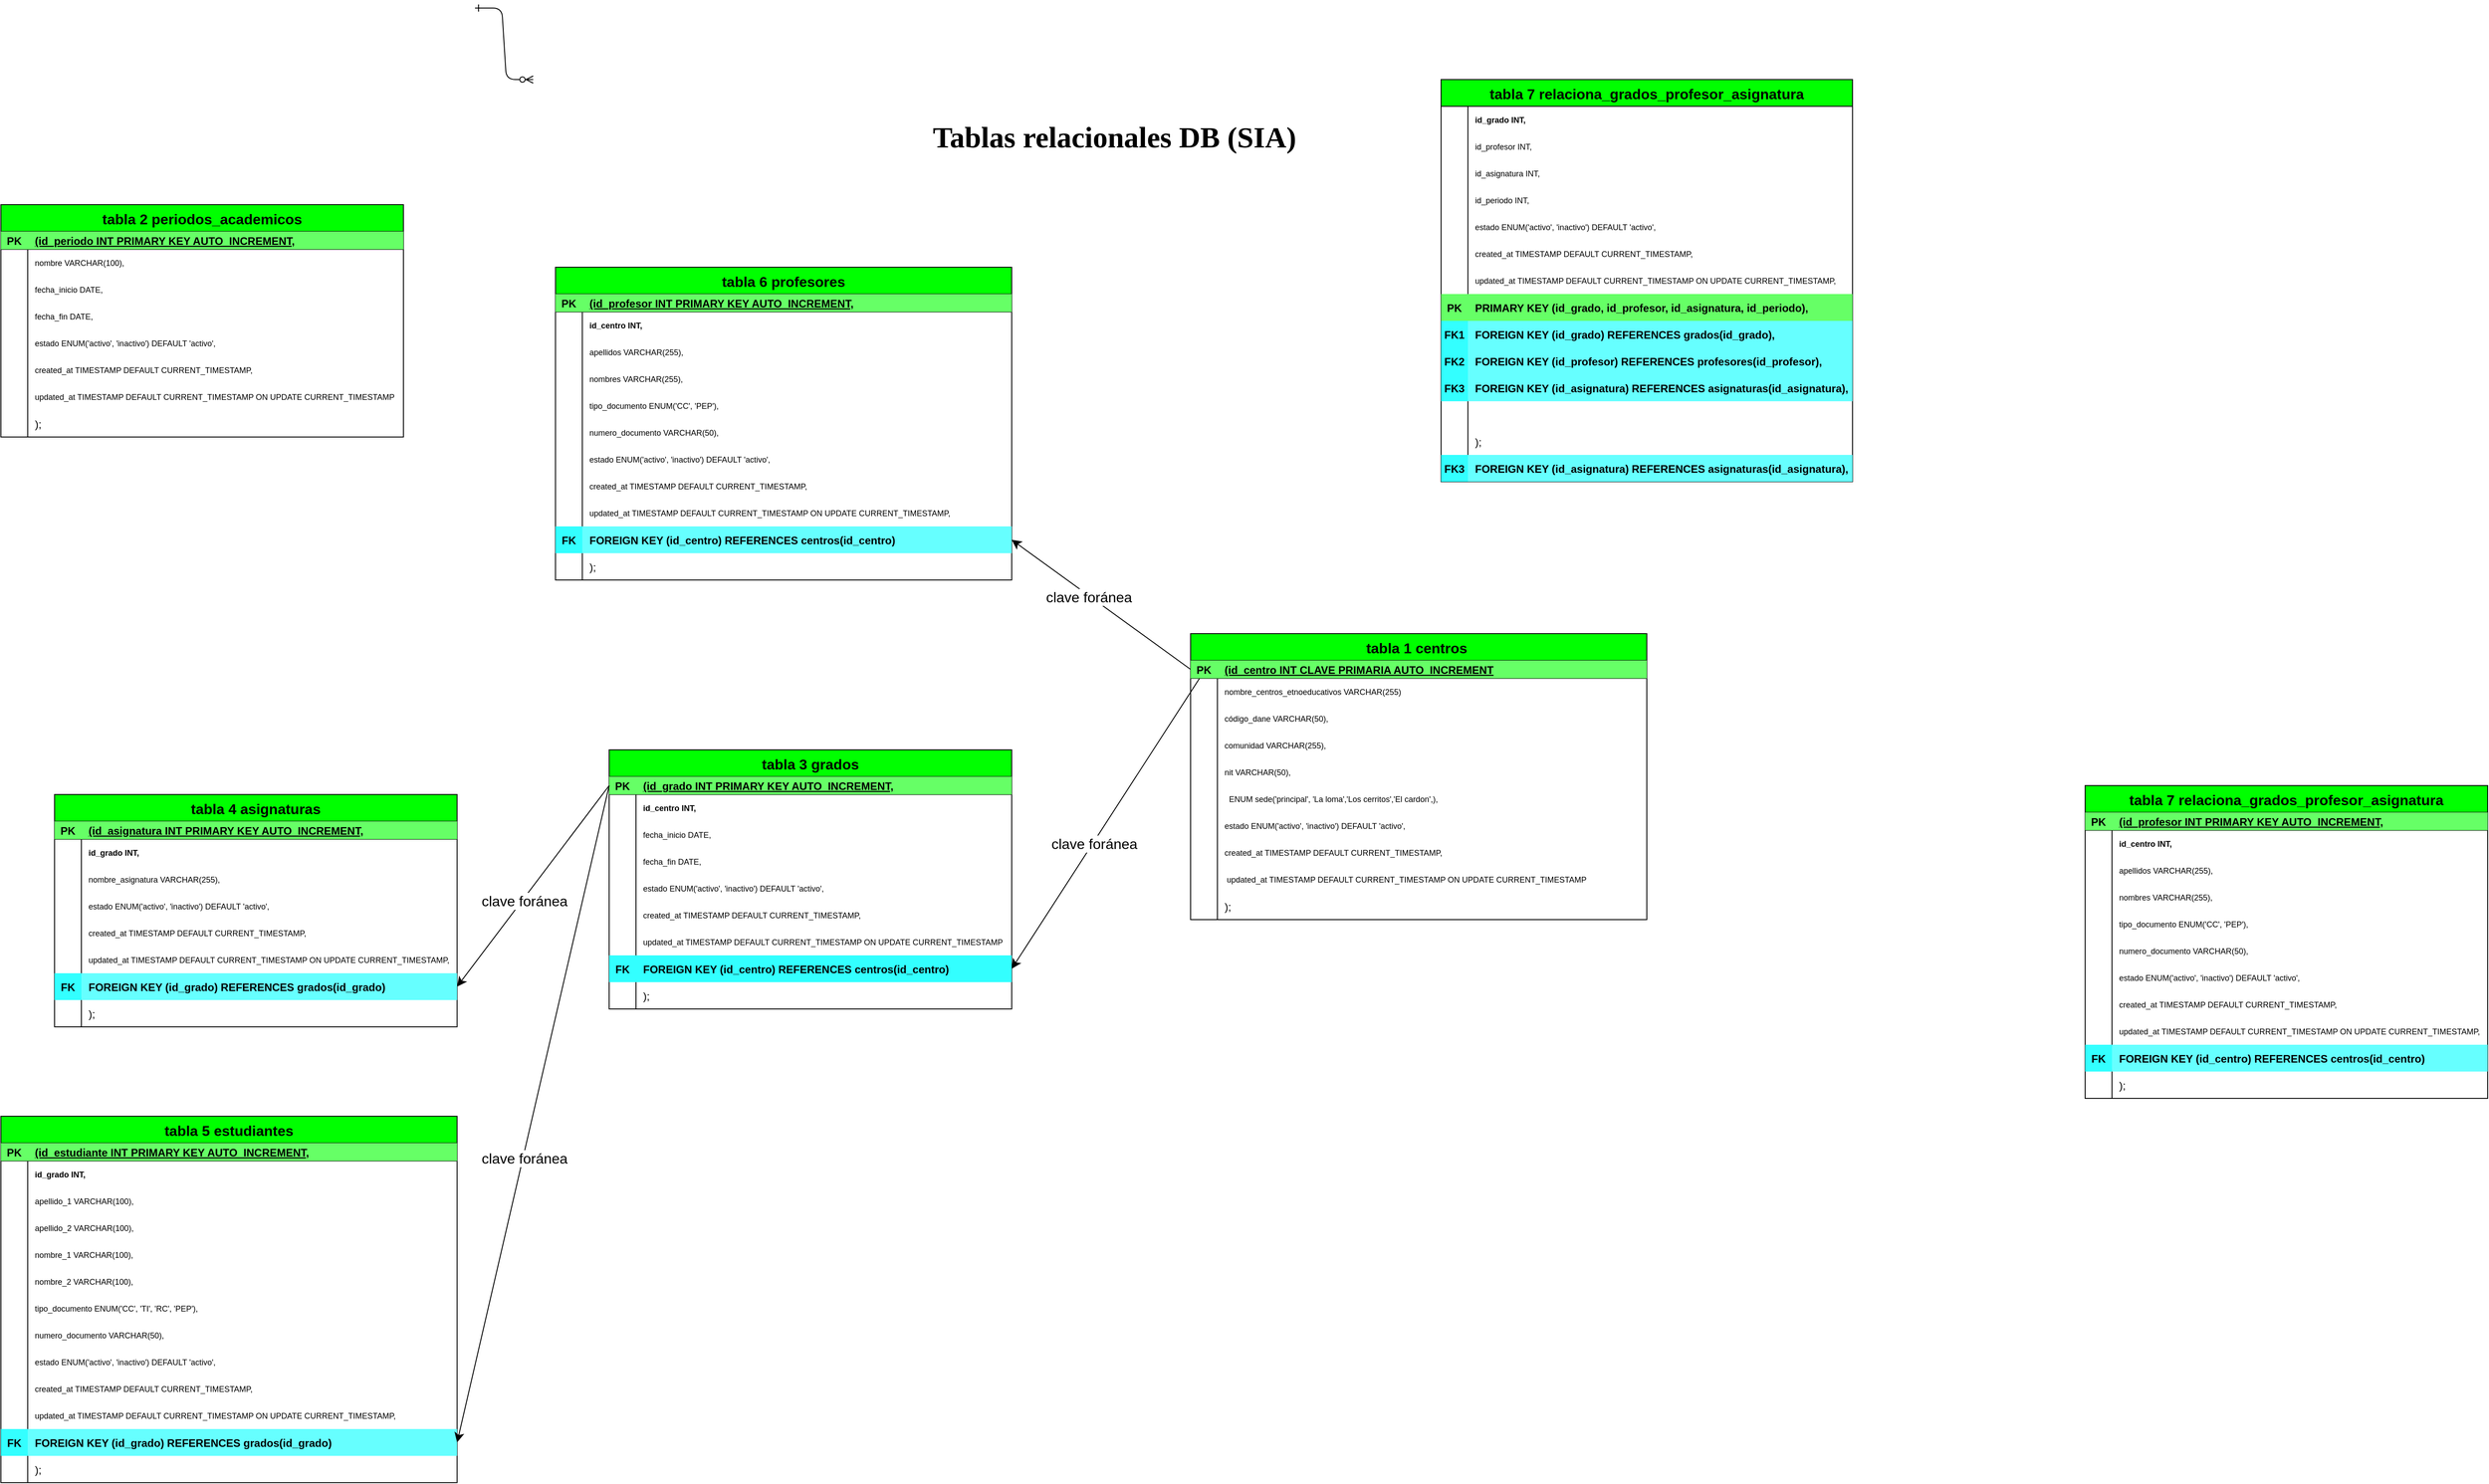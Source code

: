 <mxfile version="26.0.10">
  <diagram id="R2lEEEUBdFMjLlhIrx00" name="Page-1">
    <mxGraphModel dx="2837" dy="2007" grid="1" gridSize="10" guides="1" tooltips="1" connect="1" arrows="1" fold="1" page="1" pageScale="1" pageWidth="1600" pageHeight="1200" math="0" shadow="0" extFonts="Permanent Marker^https://fonts.googleapis.com/css?family=Permanent+Marker">
      <root>
        <mxCell id="0" />
        <mxCell id="1" parent="0" />
        <mxCell id="NoBx2cW54jUseg5PgKrj-532" style="edgeStyle=none;curved=1;rounded=0;orthogonalLoop=1;jettySize=auto;html=1;entryX=1;entryY=0.5;entryDx=0;entryDy=0;fontSize=12;startSize=8;endSize=8;exitX=0;exitY=0.5;exitDx=0;exitDy=0;" edge="1" parent="1" source="C-vyLk0tnHw3VtMMgP7b-3" target="NoBx2cW54jUseg5PgKrj-448">
          <mxGeometry relative="1" as="geometry">
            <mxPoint x="650" y="-250" as="sourcePoint" />
          </mxGeometry>
        </mxCell>
        <mxCell id="NoBx2cW54jUseg5PgKrj-535" value="&lt;font style=&quot;font-size: 16px;&quot;&gt;clave foránea&lt;/font&gt;" style="edgeLabel;html=1;align=center;verticalAlign=middle;resizable=0;points=[];fontSize=12;" vertex="1" connectable="0" parent="NoBx2cW54jUseg5PgKrj-532">
          <mxGeometry x="0.134" y="1" relative="1" as="geometry">
            <mxPoint as="offset" />
          </mxGeometry>
        </mxCell>
        <mxCell id="C-vyLk0tnHw3VtMMgP7b-2" value="tabla 1 centros " style="shape=table;startSize=30;container=1;collapsible=1;childLayout=tableLayout;fixedRows=1;rowLines=0;fontStyle=1;align=center;resizeLast=1;fillColor=#00FF00;fontSize=16;" parent="1" vertex="1">
          <mxGeometry x="880" y="-420" width="510" height="320" as="geometry" />
        </mxCell>
        <mxCell id="C-vyLk0tnHw3VtMMgP7b-3" value="" style="shape=partialRectangle;collapsible=0;dropTarget=0;pointerEvents=0;fillColor=none;points=[[0,0.5],[1,0.5]];portConstraint=eastwest;top=0;left=0;right=0;bottom=1;" parent="C-vyLk0tnHw3VtMMgP7b-2" vertex="1">
          <mxGeometry y="30" width="510" height="20" as="geometry" />
        </mxCell>
        <mxCell id="C-vyLk0tnHw3VtMMgP7b-4" value="PK" style="shape=partialRectangle;overflow=hidden;connectable=0;fillColor=#66FF66;top=0;left=0;bottom=0;right=0;fontStyle=1;" parent="C-vyLk0tnHw3VtMMgP7b-3" vertex="1">
          <mxGeometry width="30" height="20" as="geometry">
            <mxRectangle width="30" height="20" as="alternateBounds" />
          </mxGeometry>
        </mxCell>
        <mxCell id="C-vyLk0tnHw3VtMMgP7b-5" value="(id_centro INT CLAVE PRIMARIA AUTO_INCREMENT" style="shape=partialRectangle;overflow=hidden;connectable=0;fillColor=#66FF66;top=0;left=0;bottom=0;right=0;align=left;spacingLeft=6;fontStyle=5;fontSize=12;" parent="C-vyLk0tnHw3VtMMgP7b-3" vertex="1">
          <mxGeometry x="30" width="480" height="20" as="geometry">
            <mxRectangle width="480" height="20" as="alternateBounds" />
          </mxGeometry>
        </mxCell>
        <mxCell id="C-vyLk0tnHw3VtMMgP7b-6" value="" style="shape=partialRectangle;collapsible=0;dropTarget=0;pointerEvents=0;fillColor=none;points=[[0,0.5],[1,0.5]];portConstraint=eastwest;top=0;left=0;right=0;bottom=0;" parent="C-vyLk0tnHw3VtMMgP7b-2" vertex="1">
          <mxGeometry y="50" width="510" height="30" as="geometry" />
        </mxCell>
        <mxCell id="C-vyLk0tnHw3VtMMgP7b-7" value="" style="shape=partialRectangle;overflow=hidden;connectable=0;fillColor=none;top=0;left=0;bottom=0;right=0;" parent="C-vyLk0tnHw3VtMMgP7b-6" vertex="1">
          <mxGeometry width="30" height="30" as="geometry">
            <mxRectangle width="30" height="30" as="alternateBounds" />
          </mxGeometry>
        </mxCell>
        <mxCell id="C-vyLk0tnHw3VtMMgP7b-8" value="nombre_centros_etnoeducativos VARCHAR(255)" style="shape=partialRectangle;overflow=hidden;connectable=0;fillColor=none;top=0;left=0;bottom=0;right=0;align=left;spacingLeft=6;fontSize=9;" parent="C-vyLk0tnHw3VtMMgP7b-6" vertex="1">
          <mxGeometry x="30" width="480" height="30" as="geometry">
            <mxRectangle width="480" height="30" as="alternateBounds" />
          </mxGeometry>
        </mxCell>
        <mxCell id="C-vyLk0tnHw3VtMMgP7b-9" value="" style="shape=partialRectangle;collapsible=0;dropTarget=0;pointerEvents=0;fillColor=none;points=[[0,0.5],[1,0.5]];portConstraint=eastwest;top=0;left=0;right=0;bottom=0;" parent="C-vyLk0tnHw3VtMMgP7b-2" vertex="1">
          <mxGeometry y="80" width="510" height="30" as="geometry" />
        </mxCell>
        <mxCell id="C-vyLk0tnHw3VtMMgP7b-10" value="" style="shape=partialRectangle;overflow=hidden;connectable=0;fillColor=none;top=0;left=0;bottom=0;right=0;" parent="C-vyLk0tnHw3VtMMgP7b-9" vertex="1">
          <mxGeometry width="30" height="30" as="geometry">
            <mxRectangle width="30" height="30" as="alternateBounds" />
          </mxGeometry>
        </mxCell>
        <mxCell id="C-vyLk0tnHw3VtMMgP7b-11" value="código_dane VARCHAR(50)," style="shape=partialRectangle;overflow=hidden;connectable=0;fillColor=none;top=0;left=0;bottom=0;right=0;align=left;spacingLeft=6;fontSize=9;" parent="C-vyLk0tnHw3VtMMgP7b-9" vertex="1">
          <mxGeometry x="30" width="480" height="30" as="geometry">
            <mxRectangle width="480" height="30" as="alternateBounds" />
          </mxGeometry>
        </mxCell>
        <mxCell id="NoBx2cW54jUseg5PgKrj-10" value="" style="shape=partialRectangle;collapsible=0;dropTarget=0;pointerEvents=0;fillColor=none;points=[[0,0.5],[1,0.5]];portConstraint=eastwest;top=0;left=0;right=0;bottom=0;" vertex="1" parent="C-vyLk0tnHw3VtMMgP7b-2">
          <mxGeometry y="110" width="510" height="30" as="geometry" />
        </mxCell>
        <mxCell id="NoBx2cW54jUseg5PgKrj-11" value="" style="shape=partialRectangle;overflow=hidden;connectable=0;fillColor=none;top=0;left=0;bottom=0;right=0;" vertex="1" parent="NoBx2cW54jUseg5PgKrj-10">
          <mxGeometry width="30" height="30" as="geometry">
            <mxRectangle width="30" height="30" as="alternateBounds" />
          </mxGeometry>
        </mxCell>
        <mxCell id="NoBx2cW54jUseg5PgKrj-12" value="comunidad VARCHAR(255)," style="shape=partialRectangle;overflow=hidden;connectable=0;fillColor=none;top=0;left=0;bottom=0;right=0;align=left;spacingLeft=6;fontSize=9;" vertex="1" parent="NoBx2cW54jUseg5PgKrj-10">
          <mxGeometry x="30" width="480" height="30" as="geometry">
            <mxRectangle width="480" height="30" as="alternateBounds" />
          </mxGeometry>
        </mxCell>
        <mxCell id="NoBx2cW54jUseg5PgKrj-35" value="" style="shape=partialRectangle;collapsible=0;dropTarget=0;pointerEvents=0;fillColor=none;points=[[0,0.5],[1,0.5]];portConstraint=eastwest;top=0;left=0;right=0;bottom=0;" vertex="1" parent="C-vyLk0tnHw3VtMMgP7b-2">
          <mxGeometry y="140" width="510" height="30" as="geometry" />
        </mxCell>
        <mxCell id="NoBx2cW54jUseg5PgKrj-36" value="" style="shape=partialRectangle;overflow=hidden;connectable=0;fillColor=none;top=0;left=0;bottom=0;right=0;" vertex="1" parent="NoBx2cW54jUseg5PgKrj-35">
          <mxGeometry width="30" height="30" as="geometry">
            <mxRectangle width="30" height="30" as="alternateBounds" />
          </mxGeometry>
        </mxCell>
        <mxCell id="NoBx2cW54jUseg5PgKrj-37" value="nit VARCHAR(50)," style="shape=partialRectangle;overflow=hidden;connectable=0;fillColor=none;top=0;left=0;bottom=0;right=0;align=left;spacingLeft=6;fontSize=9;" vertex="1" parent="NoBx2cW54jUseg5PgKrj-35">
          <mxGeometry x="30" width="480" height="30" as="geometry">
            <mxRectangle width="480" height="30" as="alternateBounds" />
          </mxGeometry>
        </mxCell>
        <mxCell id="NoBx2cW54jUseg5PgKrj-38" value="" style="shape=partialRectangle;collapsible=0;dropTarget=0;pointerEvents=0;fillColor=none;points=[[0,0.5],[1,0.5]];portConstraint=eastwest;top=0;left=0;right=0;bottom=0;" vertex="1" parent="C-vyLk0tnHw3VtMMgP7b-2">
          <mxGeometry y="170" width="510" height="30" as="geometry" />
        </mxCell>
        <mxCell id="NoBx2cW54jUseg5PgKrj-39" value="" style="shape=partialRectangle;overflow=hidden;connectable=0;fillColor=none;top=0;left=0;bottom=0;right=0;" vertex="1" parent="NoBx2cW54jUseg5PgKrj-38">
          <mxGeometry width="30" height="30" as="geometry">
            <mxRectangle width="30" height="30" as="alternateBounds" />
          </mxGeometry>
        </mxCell>
        <mxCell id="NoBx2cW54jUseg5PgKrj-40" value="  ENUM sede(&#39;principal&#39;, &#39;La loma&#39;,&#39;Los cerritos&#39;,&#39;El cardon&#39;,)," style="shape=partialRectangle;overflow=hidden;connectable=0;fillColor=none;top=0;left=0;bottom=0;right=0;align=left;spacingLeft=6;fontSize=9;" vertex="1" parent="NoBx2cW54jUseg5PgKrj-38">
          <mxGeometry x="30" width="480" height="30" as="geometry">
            <mxRectangle width="480" height="30" as="alternateBounds" />
          </mxGeometry>
        </mxCell>
        <mxCell id="NoBx2cW54jUseg5PgKrj-69" value="" style="shape=partialRectangle;collapsible=0;dropTarget=0;pointerEvents=0;fillColor=none;points=[[0,0.5],[1,0.5]];portConstraint=eastwest;top=0;left=0;right=0;bottom=0;" vertex="1" parent="C-vyLk0tnHw3VtMMgP7b-2">
          <mxGeometry y="200" width="510" height="30" as="geometry" />
        </mxCell>
        <mxCell id="NoBx2cW54jUseg5PgKrj-70" value="" style="shape=partialRectangle;overflow=hidden;connectable=0;fillColor=none;top=0;left=0;bottom=0;right=0;" vertex="1" parent="NoBx2cW54jUseg5PgKrj-69">
          <mxGeometry width="30" height="30" as="geometry">
            <mxRectangle width="30" height="30" as="alternateBounds" />
          </mxGeometry>
        </mxCell>
        <mxCell id="NoBx2cW54jUseg5PgKrj-71" value="estado ENUM(&#39;activo&#39;, &#39;inactivo&#39;) DEFAULT &#39;activo&#39;," style="shape=partialRectangle;overflow=hidden;connectable=0;fillColor=none;top=0;left=0;bottom=0;right=0;align=left;spacingLeft=6;fontSize=9;" vertex="1" parent="NoBx2cW54jUseg5PgKrj-69">
          <mxGeometry x="30" width="480" height="30" as="geometry">
            <mxRectangle width="480" height="30" as="alternateBounds" />
          </mxGeometry>
        </mxCell>
        <mxCell id="NoBx2cW54jUseg5PgKrj-72" value="" style="shape=partialRectangle;collapsible=0;dropTarget=0;pointerEvents=0;fillColor=none;points=[[0,0.5],[1,0.5]];portConstraint=eastwest;top=0;left=0;right=0;bottom=0;" vertex="1" parent="C-vyLk0tnHw3VtMMgP7b-2">
          <mxGeometry y="230" width="510" height="30" as="geometry" />
        </mxCell>
        <mxCell id="NoBx2cW54jUseg5PgKrj-73" value="" style="shape=partialRectangle;overflow=hidden;connectable=0;fillColor=none;top=0;left=0;bottom=0;right=0;" vertex="1" parent="NoBx2cW54jUseg5PgKrj-72">
          <mxGeometry width="30" height="30" as="geometry">
            <mxRectangle width="30" height="30" as="alternateBounds" />
          </mxGeometry>
        </mxCell>
        <mxCell id="NoBx2cW54jUseg5PgKrj-74" value="created_at TIMESTAMP DEFAULT CURRENT_TIMESTAMP," style="shape=partialRectangle;overflow=hidden;connectable=0;fillColor=none;top=0;left=0;bottom=0;right=0;align=left;spacingLeft=6;fontSize=9;" vertex="1" parent="NoBx2cW54jUseg5PgKrj-72">
          <mxGeometry x="30" width="480" height="30" as="geometry">
            <mxRectangle width="480" height="30" as="alternateBounds" />
          </mxGeometry>
        </mxCell>
        <mxCell id="NoBx2cW54jUseg5PgKrj-100" value="" style="shape=partialRectangle;collapsible=0;dropTarget=0;pointerEvents=0;fillColor=none;points=[[0,0.5],[1,0.5]];portConstraint=eastwest;top=0;left=0;right=0;bottom=0;" vertex="1" parent="C-vyLk0tnHw3VtMMgP7b-2">
          <mxGeometry y="260" width="510" height="30" as="geometry" />
        </mxCell>
        <mxCell id="NoBx2cW54jUseg5PgKrj-101" value="" style="shape=partialRectangle;overflow=hidden;connectable=0;fillColor=none;top=0;left=0;bottom=0;right=0;" vertex="1" parent="NoBx2cW54jUseg5PgKrj-100">
          <mxGeometry width="30" height="30" as="geometry">
            <mxRectangle width="30" height="30" as="alternateBounds" />
          </mxGeometry>
        </mxCell>
        <mxCell id="NoBx2cW54jUseg5PgKrj-102" value=" updated_at TIMESTAMP DEFAULT CURRENT_TIMESTAMP ON UPDATE CURRENT_TIMESTAMP" style="shape=partialRectangle;overflow=hidden;connectable=0;fillColor=none;top=0;left=0;bottom=0;right=0;align=left;spacingLeft=6;fontSize=9;" vertex="1" parent="NoBx2cW54jUseg5PgKrj-100">
          <mxGeometry x="30" width="480" height="30" as="geometry">
            <mxRectangle width="480" height="30" as="alternateBounds" />
          </mxGeometry>
        </mxCell>
        <mxCell id="NoBx2cW54jUseg5PgKrj-103" value="" style="shape=partialRectangle;collapsible=0;dropTarget=0;pointerEvents=0;fillColor=none;points=[[0,0.5],[1,0.5]];portConstraint=eastwest;top=0;left=0;right=0;bottom=0;" vertex="1" parent="C-vyLk0tnHw3VtMMgP7b-2">
          <mxGeometry y="290" width="510" height="30" as="geometry" />
        </mxCell>
        <mxCell id="NoBx2cW54jUseg5PgKrj-104" value="" style="shape=partialRectangle;overflow=hidden;connectable=0;fillColor=none;top=0;left=0;bottom=0;right=0;" vertex="1" parent="NoBx2cW54jUseg5PgKrj-103">
          <mxGeometry width="30" height="30" as="geometry">
            <mxRectangle width="30" height="30" as="alternateBounds" />
          </mxGeometry>
        </mxCell>
        <mxCell id="NoBx2cW54jUseg5PgKrj-105" value=");" style="shape=partialRectangle;overflow=hidden;connectable=0;fillColor=none;top=0;left=0;bottom=0;right=0;align=left;spacingLeft=6;" vertex="1" parent="NoBx2cW54jUseg5PgKrj-103">
          <mxGeometry x="30" width="480" height="30" as="geometry">
            <mxRectangle width="480" height="30" as="alternateBounds" />
          </mxGeometry>
        </mxCell>
        <mxCell id="O3pkYDSwcGxi5RcwleLZ-1" value="&lt;b&gt;&lt;font face=&quot;Times New Roman&quot; style=&quot;font-size: 33px;&quot;&gt;Tablas relacionales DB (SIA)&lt;/font&gt;&lt;/b&gt;" style="text;html=1;align=center;verticalAlign=middle;whiteSpace=wrap;rounded=0;" parent="1" vertex="1">
          <mxGeometry y="-990" width="1590" height="30" as="geometry" />
        </mxCell>
        <mxCell id="NoBx2cW54jUseg5PgKrj-106" value="tabla 2 periodos_academicos" style="shape=table;startSize=30;container=1;collapsible=1;childLayout=tableLayout;fixedRows=1;rowLines=0;fontStyle=1;align=center;resizeLast=1;fillColor=#00FF00;fontSize=16;" vertex="1" parent="1">
          <mxGeometry x="-450" y="-900" width="450" height="260" as="geometry" />
        </mxCell>
        <mxCell id="NoBx2cW54jUseg5PgKrj-107" value="" style="shape=partialRectangle;collapsible=0;dropTarget=0;pointerEvents=0;fillColor=none;points=[[0,0.5],[1,0.5]];portConstraint=eastwest;top=0;left=0;right=0;bottom=1;" vertex="1" parent="NoBx2cW54jUseg5PgKrj-106">
          <mxGeometry y="30" width="450" height="20" as="geometry" />
        </mxCell>
        <mxCell id="NoBx2cW54jUseg5PgKrj-108" value="PK" style="shape=partialRectangle;overflow=hidden;connectable=0;fillColor=#66FF66;top=0;left=0;bottom=0;right=0;fontStyle=1;" vertex="1" parent="NoBx2cW54jUseg5PgKrj-107">
          <mxGeometry width="30" height="20" as="geometry">
            <mxRectangle width="30" height="20" as="alternateBounds" />
          </mxGeometry>
        </mxCell>
        <mxCell id="NoBx2cW54jUseg5PgKrj-109" value="(id_periodo INT PRIMARY KEY AUTO_INCREMENT," style="shape=partialRectangle;overflow=hidden;connectable=0;fillColor=#66FF66;top=0;left=0;bottom=0;right=0;align=left;spacingLeft=6;fontStyle=5;fontSize=12;" vertex="1" parent="NoBx2cW54jUseg5PgKrj-107">
          <mxGeometry x="30" width="420" height="20" as="geometry">
            <mxRectangle width="420" height="20" as="alternateBounds" />
          </mxGeometry>
        </mxCell>
        <mxCell id="NoBx2cW54jUseg5PgKrj-110" value="" style="shape=partialRectangle;collapsible=0;dropTarget=0;pointerEvents=0;fillColor=none;points=[[0,0.5],[1,0.5]];portConstraint=eastwest;top=0;left=0;right=0;bottom=0;" vertex="1" parent="NoBx2cW54jUseg5PgKrj-106">
          <mxGeometry y="50" width="450" height="30" as="geometry" />
        </mxCell>
        <mxCell id="NoBx2cW54jUseg5PgKrj-111" value="" style="shape=partialRectangle;overflow=hidden;connectable=0;fillColor=none;top=0;left=0;bottom=0;right=0;" vertex="1" parent="NoBx2cW54jUseg5PgKrj-110">
          <mxGeometry width="30" height="30" as="geometry">
            <mxRectangle width="30" height="30" as="alternateBounds" />
          </mxGeometry>
        </mxCell>
        <mxCell id="NoBx2cW54jUseg5PgKrj-112" value="nombre VARCHAR(100)," style="shape=partialRectangle;overflow=hidden;connectable=0;fillColor=none;top=0;left=0;bottom=0;right=0;align=left;spacingLeft=6;fontSize=9;" vertex="1" parent="NoBx2cW54jUseg5PgKrj-110">
          <mxGeometry x="30" width="420" height="30" as="geometry">
            <mxRectangle width="420" height="30" as="alternateBounds" />
          </mxGeometry>
        </mxCell>
        <mxCell id="NoBx2cW54jUseg5PgKrj-113" value="" style="shape=partialRectangle;collapsible=0;dropTarget=0;pointerEvents=0;fillColor=none;points=[[0,0.5],[1,0.5]];portConstraint=eastwest;top=0;left=0;right=0;bottom=0;" vertex="1" parent="NoBx2cW54jUseg5PgKrj-106">
          <mxGeometry y="80" width="450" height="30" as="geometry" />
        </mxCell>
        <mxCell id="NoBx2cW54jUseg5PgKrj-114" value="" style="shape=partialRectangle;overflow=hidden;connectable=0;fillColor=none;top=0;left=0;bottom=0;right=0;" vertex="1" parent="NoBx2cW54jUseg5PgKrj-113">
          <mxGeometry width="30" height="30" as="geometry">
            <mxRectangle width="30" height="30" as="alternateBounds" />
          </mxGeometry>
        </mxCell>
        <mxCell id="NoBx2cW54jUseg5PgKrj-115" value="fecha_inicio DATE," style="shape=partialRectangle;overflow=hidden;connectable=0;fillColor=none;top=0;left=0;bottom=0;right=0;align=left;spacingLeft=6;fontSize=9;" vertex="1" parent="NoBx2cW54jUseg5PgKrj-113">
          <mxGeometry x="30" width="420" height="30" as="geometry">
            <mxRectangle width="420" height="30" as="alternateBounds" />
          </mxGeometry>
        </mxCell>
        <mxCell id="NoBx2cW54jUseg5PgKrj-116" value="" style="shape=partialRectangle;collapsible=0;dropTarget=0;pointerEvents=0;fillColor=none;points=[[0,0.5],[1,0.5]];portConstraint=eastwest;top=0;left=0;right=0;bottom=0;" vertex="1" parent="NoBx2cW54jUseg5PgKrj-106">
          <mxGeometry y="110" width="450" height="30" as="geometry" />
        </mxCell>
        <mxCell id="NoBx2cW54jUseg5PgKrj-117" value="" style="shape=partialRectangle;overflow=hidden;connectable=0;fillColor=none;top=0;left=0;bottom=0;right=0;" vertex="1" parent="NoBx2cW54jUseg5PgKrj-116">
          <mxGeometry width="30" height="30" as="geometry">
            <mxRectangle width="30" height="30" as="alternateBounds" />
          </mxGeometry>
        </mxCell>
        <mxCell id="NoBx2cW54jUseg5PgKrj-118" value="fecha_fin DATE," style="shape=partialRectangle;overflow=hidden;connectable=0;fillColor=none;top=0;left=0;bottom=0;right=0;align=left;spacingLeft=6;fontSize=9;" vertex="1" parent="NoBx2cW54jUseg5PgKrj-116">
          <mxGeometry x="30" width="420" height="30" as="geometry">
            <mxRectangle width="420" height="30" as="alternateBounds" />
          </mxGeometry>
        </mxCell>
        <mxCell id="NoBx2cW54jUseg5PgKrj-119" value="" style="shape=partialRectangle;collapsible=0;dropTarget=0;pointerEvents=0;fillColor=none;points=[[0,0.5],[1,0.5]];portConstraint=eastwest;top=0;left=0;right=0;bottom=0;" vertex="1" parent="NoBx2cW54jUseg5PgKrj-106">
          <mxGeometry y="140" width="450" height="30" as="geometry" />
        </mxCell>
        <mxCell id="NoBx2cW54jUseg5PgKrj-120" value="" style="shape=partialRectangle;overflow=hidden;connectable=0;fillColor=none;top=0;left=0;bottom=0;right=0;" vertex="1" parent="NoBx2cW54jUseg5PgKrj-119">
          <mxGeometry width="30" height="30" as="geometry">
            <mxRectangle width="30" height="30" as="alternateBounds" />
          </mxGeometry>
        </mxCell>
        <mxCell id="NoBx2cW54jUseg5PgKrj-121" value="estado ENUM(&#39;activo&#39;, &#39;inactivo&#39;) DEFAULT &#39;activo&#39;," style="shape=partialRectangle;overflow=hidden;connectable=0;fillColor=none;top=0;left=0;bottom=0;right=0;align=left;spacingLeft=6;fontSize=9;" vertex="1" parent="NoBx2cW54jUseg5PgKrj-119">
          <mxGeometry x="30" width="420" height="30" as="geometry">
            <mxRectangle width="420" height="30" as="alternateBounds" />
          </mxGeometry>
        </mxCell>
        <mxCell id="NoBx2cW54jUseg5PgKrj-122" value="" style="shape=partialRectangle;collapsible=0;dropTarget=0;pointerEvents=0;fillColor=none;points=[[0,0.5],[1,0.5]];portConstraint=eastwest;top=0;left=0;right=0;bottom=0;" vertex="1" parent="NoBx2cW54jUseg5PgKrj-106">
          <mxGeometry y="170" width="450" height="30" as="geometry" />
        </mxCell>
        <mxCell id="NoBx2cW54jUseg5PgKrj-123" value="" style="shape=partialRectangle;overflow=hidden;connectable=0;fillColor=none;top=0;left=0;bottom=0;right=0;" vertex="1" parent="NoBx2cW54jUseg5PgKrj-122">
          <mxGeometry width="30" height="30" as="geometry">
            <mxRectangle width="30" height="30" as="alternateBounds" />
          </mxGeometry>
        </mxCell>
        <mxCell id="NoBx2cW54jUseg5PgKrj-124" value="created_at TIMESTAMP DEFAULT CURRENT_TIMESTAMP," style="shape=partialRectangle;overflow=hidden;connectable=0;fillColor=none;top=0;left=0;bottom=0;right=0;align=left;spacingLeft=6;fontSize=9;" vertex="1" parent="NoBx2cW54jUseg5PgKrj-122">
          <mxGeometry x="30" width="420" height="30" as="geometry">
            <mxRectangle width="420" height="30" as="alternateBounds" />
          </mxGeometry>
        </mxCell>
        <mxCell id="NoBx2cW54jUseg5PgKrj-125" value="" style="shape=partialRectangle;collapsible=0;dropTarget=0;pointerEvents=0;fillColor=none;points=[[0,0.5],[1,0.5]];portConstraint=eastwest;top=0;left=0;right=0;bottom=0;" vertex="1" parent="NoBx2cW54jUseg5PgKrj-106">
          <mxGeometry y="200" width="450" height="30" as="geometry" />
        </mxCell>
        <mxCell id="NoBx2cW54jUseg5PgKrj-126" value="" style="shape=partialRectangle;overflow=hidden;connectable=0;fillColor=none;top=0;left=0;bottom=0;right=0;" vertex="1" parent="NoBx2cW54jUseg5PgKrj-125">
          <mxGeometry width="30" height="30" as="geometry">
            <mxRectangle width="30" height="30" as="alternateBounds" />
          </mxGeometry>
        </mxCell>
        <mxCell id="NoBx2cW54jUseg5PgKrj-127" value="updated_at TIMESTAMP DEFAULT CURRENT_TIMESTAMP ON UPDATE CURRENT_TIMESTAMP" style="shape=partialRectangle;overflow=hidden;connectable=0;fillColor=none;top=0;left=0;bottom=0;right=0;align=left;spacingLeft=6;fontSize=9;" vertex="1" parent="NoBx2cW54jUseg5PgKrj-125">
          <mxGeometry x="30" width="420" height="30" as="geometry">
            <mxRectangle width="420" height="30" as="alternateBounds" />
          </mxGeometry>
        </mxCell>
        <mxCell id="NoBx2cW54jUseg5PgKrj-134" value="" style="shape=partialRectangle;collapsible=0;dropTarget=0;pointerEvents=0;fillColor=none;points=[[0,0.5],[1,0.5]];portConstraint=eastwest;top=0;left=0;right=0;bottom=0;" vertex="1" parent="NoBx2cW54jUseg5PgKrj-106">
          <mxGeometry y="230" width="450" height="30" as="geometry" />
        </mxCell>
        <mxCell id="NoBx2cW54jUseg5PgKrj-135" value="" style="shape=partialRectangle;overflow=hidden;connectable=0;fillColor=none;top=0;left=0;bottom=0;right=0;" vertex="1" parent="NoBx2cW54jUseg5PgKrj-134">
          <mxGeometry width="30" height="30" as="geometry">
            <mxRectangle width="30" height="30" as="alternateBounds" />
          </mxGeometry>
        </mxCell>
        <mxCell id="NoBx2cW54jUseg5PgKrj-136" value=");" style="shape=partialRectangle;overflow=hidden;connectable=0;fillColor=none;top=0;left=0;bottom=0;right=0;align=left;spacingLeft=6;" vertex="1" parent="NoBx2cW54jUseg5PgKrj-134">
          <mxGeometry x="30" width="420" height="30" as="geometry">
            <mxRectangle width="420" height="30" as="alternateBounds" />
          </mxGeometry>
        </mxCell>
        <mxCell id="NoBx2cW54jUseg5PgKrj-144" style="edgeStyle=entityRelationEdgeStyle;endArrow=ERzeroToMany;startArrow=ERone;endFill=1;startFill=0;" edge="1" parent="1">
          <mxGeometry relative="1" as="geometry">
            <mxPoint x="80" y="-1120" as="sourcePoint" />
            <mxPoint x="145.05" y="-1040" as="targetPoint" />
            <Array as="points">
              <mxPoint x="35.05" y="-1149.13" />
              <mxPoint x="-74.95" y="-1009.13" />
              <mxPoint x="-24.95" y="-1079.13" />
              <mxPoint x="-24.95" y="-1059.13" />
              <mxPoint x="-24.95" y="-1119.13" />
              <mxPoint x="-84.95" y="-949.43" />
            </Array>
          </mxGeometry>
        </mxCell>
        <mxCell id="NoBx2cW54jUseg5PgKrj-149" value="tabla 3 grados" style="shape=table;startSize=30;container=1;collapsible=1;childLayout=tableLayout;fixedRows=1;rowLines=0;fontStyle=1;align=center;resizeLast=1;fillColor=#00FF00;fontSize=16;" vertex="1" parent="1">
          <mxGeometry x="230" y="-290" width="450" height="290" as="geometry" />
        </mxCell>
        <mxCell id="NoBx2cW54jUseg5PgKrj-150" value="" style="shape=partialRectangle;collapsible=0;dropTarget=0;pointerEvents=0;fillColor=none;points=[[0,0.5],[1,0.5]];portConstraint=eastwest;top=0;left=0;right=0;bottom=1;" vertex="1" parent="NoBx2cW54jUseg5PgKrj-149">
          <mxGeometry y="30" width="450" height="20" as="geometry" />
        </mxCell>
        <mxCell id="NoBx2cW54jUseg5PgKrj-151" value="PK" style="shape=partialRectangle;overflow=hidden;connectable=0;fillColor=#66FF66;top=0;left=0;bottom=0;right=0;fontStyle=1;" vertex="1" parent="NoBx2cW54jUseg5PgKrj-150">
          <mxGeometry width="30" height="20" as="geometry">
            <mxRectangle width="30" height="20" as="alternateBounds" />
          </mxGeometry>
        </mxCell>
        <mxCell id="NoBx2cW54jUseg5PgKrj-152" value="(id_grado INT PRIMARY KEY AUTO_INCREMENT," style="shape=partialRectangle;overflow=hidden;connectable=0;fillColor=#66FF66;top=0;left=0;bottom=0;right=0;align=left;spacingLeft=6;fontStyle=5;fontSize=12;" vertex="1" parent="NoBx2cW54jUseg5PgKrj-150">
          <mxGeometry x="30" width="420" height="20" as="geometry">
            <mxRectangle width="420" height="20" as="alternateBounds" />
          </mxGeometry>
        </mxCell>
        <mxCell id="NoBx2cW54jUseg5PgKrj-153" value="" style="shape=partialRectangle;collapsible=0;dropTarget=0;pointerEvents=0;fillColor=none;points=[[0,0.5],[1,0.5]];portConstraint=eastwest;top=0;left=0;right=0;bottom=0;" vertex="1" parent="NoBx2cW54jUseg5PgKrj-149">
          <mxGeometry y="50" width="450" height="30" as="geometry" />
        </mxCell>
        <mxCell id="NoBx2cW54jUseg5PgKrj-154" value="" style="shape=partialRectangle;overflow=hidden;connectable=0;fillColor=none;top=0;left=0;bottom=0;right=0;strokeColor=#000000;fontStyle=1" vertex="1" parent="NoBx2cW54jUseg5PgKrj-153">
          <mxGeometry width="30" height="30" as="geometry">
            <mxRectangle width="30" height="30" as="alternateBounds" />
          </mxGeometry>
        </mxCell>
        <mxCell id="NoBx2cW54jUseg5PgKrj-155" value="id_centro INT," style="shape=partialRectangle;overflow=hidden;connectable=0;fillColor=none;top=0;left=0;bottom=0;right=0;align=left;spacingLeft=6;fontSize=9;fontStyle=1" vertex="1" parent="NoBx2cW54jUseg5PgKrj-153">
          <mxGeometry x="30" width="420" height="30" as="geometry">
            <mxRectangle width="420" height="30" as="alternateBounds" />
          </mxGeometry>
        </mxCell>
        <mxCell id="NoBx2cW54jUseg5PgKrj-156" value="" style="shape=partialRectangle;collapsible=0;dropTarget=0;pointerEvents=0;fillColor=none;points=[[0,0.5],[1,0.5]];portConstraint=eastwest;top=0;left=0;right=0;bottom=0;" vertex="1" parent="NoBx2cW54jUseg5PgKrj-149">
          <mxGeometry y="80" width="450" height="30" as="geometry" />
        </mxCell>
        <mxCell id="NoBx2cW54jUseg5PgKrj-157" value="" style="shape=partialRectangle;overflow=hidden;connectable=0;fillColor=none;top=0;left=0;bottom=0;right=0;" vertex="1" parent="NoBx2cW54jUseg5PgKrj-156">
          <mxGeometry width="30" height="30" as="geometry">
            <mxRectangle width="30" height="30" as="alternateBounds" />
          </mxGeometry>
        </mxCell>
        <mxCell id="NoBx2cW54jUseg5PgKrj-158" value="fecha_inicio DATE," style="shape=partialRectangle;overflow=hidden;connectable=0;fillColor=none;top=0;left=0;bottom=0;right=0;align=left;spacingLeft=6;fontSize=9;" vertex="1" parent="NoBx2cW54jUseg5PgKrj-156">
          <mxGeometry x="30" width="420" height="30" as="geometry">
            <mxRectangle width="420" height="30" as="alternateBounds" />
          </mxGeometry>
        </mxCell>
        <mxCell id="NoBx2cW54jUseg5PgKrj-159" value="" style="shape=partialRectangle;collapsible=0;dropTarget=0;pointerEvents=0;fillColor=none;points=[[0,0.5],[1,0.5]];portConstraint=eastwest;top=0;left=0;right=0;bottom=0;" vertex="1" parent="NoBx2cW54jUseg5PgKrj-149">
          <mxGeometry y="110" width="450" height="30" as="geometry" />
        </mxCell>
        <mxCell id="NoBx2cW54jUseg5PgKrj-160" value="" style="shape=partialRectangle;overflow=hidden;connectable=0;fillColor=none;top=0;left=0;bottom=0;right=0;" vertex="1" parent="NoBx2cW54jUseg5PgKrj-159">
          <mxGeometry width="30" height="30" as="geometry">
            <mxRectangle width="30" height="30" as="alternateBounds" />
          </mxGeometry>
        </mxCell>
        <mxCell id="NoBx2cW54jUseg5PgKrj-161" value="fecha_fin DATE," style="shape=partialRectangle;overflow=hidden;connectable=0;fillColor=none;top=0;left=0;bottom=0;right=0;align=left;spacingLeft=6;fontSize=9;" vertex="1" parent="NoBx2cW54jUseg5PgKrj-159">
          <mxGeometry x="30" width="420" height="30" as="geometry">
            <mxRectangle width="420" height="30" as="alternateBounds" />
          </mxGeometry>
        </mxCell>
        <mxCell id="NoBx2cW54jUseg5PgKrj-162" value="" style="shape=partialRectangle;collapsible=0;dropTarget=0;pointerEvents=0;fillColor=none;points=[[0,0.5],[1,0.5]];portConstraint=eastwest;top=0;left=0;right=0;bottom=0;" vertex="1" parent="NoBx2cW54jUseg5PgKrj-149">
          <mxGeometry y="140" width="450" height="30" as="geometry" />
        </mxCell>
        <mxCell id="NoBx2cW54jUseg5PgKrj-163" value="" style="shape=partialRectangle;overflow=hidden;connectable=0;fillColor=none;top=0;left=0;bottom=0;right=0;" vertex="1" parent="NoBx2cW54jUseg5PgKrj-162">
          <mxGeometry width="30" height="30" as="geometry">
            <mxRectangle width="30" height="30" as="alternateBounds" />
          </mxGeometry>
        </mxCell>
        <mxCell id="NoBx2cW54jUseg5PgKrj-164" value="estado ENUM(&#39;activo&#39;, &#39;inactivo&#39;) DEFAULT &#39;activo&#39;," style="shape=partialRectangle;overflow=hidden;connectable=0;fillColor=none;top=0;left=0;bottom=0;right=0;align=left;spacingLeft=6;fontSize=9;" vertex="1" parent="NoBx2cW54jUseg5PgKrj-162">
          <mxGeometry x="30" width="420" height="30" as="geometry">
            <mxRectangle width="420" height="30" as="alternateBounds" />
          </mxGeometry>
        </mxCell>
        <mxCell id="NoBx2cW54jUseg5PgKrj-165" value="" style="shape=partialRectangle;collapsible=0;dropTarget=0;pointerEvents=0;fillColor=none;points=[[0,0.5],[1,0.5]];portConstraint=eastwest;top=0;left=0;right=0;bottom=0;" vertex="1" parent="NoBx2cW54jUseg5PgKrj-149">
          <mxGeometry y="170" width="450" height="30" as="geometry" />
        </mxCell>
        <mxCell id="NoBx2cW54jUseg5PgKrj-166" value="" style="shape=partialRectangle;overflow=hidden;connectable=0;fillColor=none;top=0;left=0;bottom=0;right=0;" vertex="1" parent="NoBx2cW54jUseg5PgKrj-165">
          <mxGeometry width="30" height="30" as="geometry">
            <mxRectangle width="30" height="30" as="alternateBounds" />
          </mxGeometry>
        </mxCell>
        <mxCell id="NoBx2cW54jUseg5PgKrj-167" value="created_at TIMESTAMP DEFAULT CURRENT_TIMESTAMP," style="shape=partialRectangle;overflow=hidden;connectable=0;fillColor=none;top=0;left=0;bottom=0;right=0;align=left;spacingLeft=6;fontSize=9;" vertex="1" parent="NoBx2cW54jUseg5PgKrj-165">
          <mxGeometry x="30" width="420" height="30" as="geometry">
            <mxRectangle width="420" height="30" as="alternateBounds" />
          </mxGeometry>
        </mxCell>
        <mxCell id="NoBx2cW54jUseg5PgKrj-168" value="" style="shape=partialRectangle;collapsible=0;dropTarget=0;pointerEvents=0;fillColor=none;points=[[0,0.5],[1,0.5]];portConstraint=eastwest;top=0;left=0;right=0;bottom=0;" vertex="1" parent="NoBx2cW54jUseg5PgKrj-149">
          <mxGeometry y="200" width="450" height="30" as="geometry" />
        </mxCell>
        <mxCell id="NoBx2cW54jUseg5PgKrj-169" value="" style="shape=partialRectangle;overflow=hidden;connectable=0;fillColor=none;top=0;left=0;bottom=0;right=0;" vertex="1" parent="NoBx2cW54jUseg5PgKrj-168">
          <mxGeometry width="30" height="30" as="geometry">
            <mxRectangle width="30" height="30" as="alternateBounds" />
          </mxGeometry>
        </mxCell>
        <mxCell id="NoBx2cW54jUseg5PgKrj-170" value="updated_at TIMESTAMP DEFAULT CURRENT_TIMESTAMP ON UPDATE CURRENT_TIMESTAMP" style="shape=partialRectangle;overflow=hidden;connectable=0;fillColor=none;top=0;left=0;bottom=0;right=0;align=left;spacingLeft=6;fontSize=9;" vertex="1" parent="NoBx2cW54jUseg5PgKrj-168">
          <mxGeometry x="30" width="420" height="30" as="geometry">
            <mxRectangle width="420" height="30" as="alternateBounds" />
          </mxGeometry>
        </mxCell>
        <mxCell id="NoBx2cW54jUseg5PgKrj-171" value="" style="shape=partialRectangle;collapsible=0;dropTarget=0;pointerEvents=0;fillColor=none;points=[[0,0.5],[1,0.5]];portConstraint=eastwest;top=0;left=0;right=0;bottom=0;" vertex="1" parent="NoBx2cW54jUseg5PgKrj-149">
          <mxGeometry y="230" width="450" height="30" as="geometry" />
        </mxCell>
        <mxCell id="NoBx2cW54jUseg5PgKrj-172" value="FK" style="shape=partialRectangle;overflow=hidden;connectable=0;fillColor=#33FFFF;top=0;left=0;bottom=0;right=0;fontStyle=1" vertex="1" parent="NoBx2cW54jUseg5PgKrj-171">
          <mxGeometry width="30" height="30" as="geometry">
            <mxRectangle width="30" height="30" as="alternateBounds" />
          </mxGeometry>
        </mxCell>
        <mxCell id="NoBx2cW54jUseg5PgKrj-173" value="FOREIGN KEY (id_centro) REFERENCES centros(id_centro)" style="shape=partialRectangle;overflow=hidden;connectable=0;fillColor=#33FFFF;top=0;left=0;bottom=0;right=0;align=left;spacingLeft=6;fontStyle=1" vertex="1" parent="NoBx2cW54jUseg5PgKrj-171">
          <mxGeometry x="30" width="420" height="30" as="geometry">
            <mxRectangle width="420" height="30" as="alternateBounds" />
          </mxGeometry>
        </mxCell>
        <mxCell id="NoBx2cW54jUseg5PgKrj-233" value="" style="shape=partialRectangle;collapsible=0;dropTarget=0;pointerEvents=0;fillColor=none;points=[[0,0.5],[1,0.5]];portConstraint=eastwest;top=0;left=0;right=0;bottom=0;" vertex="1" parent="NoBx2cW54jUseg5PgKrj-149">
          <mxGeometry y="260" width="450" height="30" as="geometry" />
        </mxCell>
        <mxCell id="NoBx2cW54jUseg5PgKrj-234" value="" style="shape=partialRectangle;overflow=hidden;connectable=0;fillColor=none;top=0;left=0;bottom=0;right=0;" vertex="1" parent="NoBx2cW54jUseg5PgKrj-233">
          <mxGeometry width="30" height="30" as="geometry">
            <mxRectangle width="30" height="30" as="alternateBounds" />
          </mxGeometry>
        </mxCell>
        <mxCell id="NoBx2cW54jUseg5PgKrj-235" value=");" style="shape=partialRectangle;overflow=hidden;connectable=0;fillColor=none;top=0;left=0;bottom=0;right=0;align=left;spacingLeft=6;" vertex="1" parent="NoBx2cW54jUseg5PgKrj-233">
          <mxGeometry x="30" width="420" height="30" as="geometry">
            <mxRectangle width="420" height="30" as="alternateBounds" />
          </mxGeometry>
        </mxCell>
        <mxCell id="NoBx2cW54jUseg5PgKrj-177" value="tabla 4 asignaturas" style="shape=table;startSize=30;container=1;collapsible=1;childLayout=tableLayout;fixedRows=1;rowLines=0;fontStyle=1;align=center;resizeLast=1;fillColor=#00FF00;fontSize=16;" vertex="1" parent="1">
          <mxGeometry x="-390" y="-240" width="450" height="260" as="geometry" />
        </mxCell>
        <mxCell id="NoBx2cW54jUseg5PgKrj-178" value="" style="shape=partialRectangle;collapsible=0;dropTarget=0;pointerEvents=0;fillColor=none;points=[[0,0.5],[1,0.5]];portConstraint=eastwest;top=0;left=0;right=0;bottom=1;" vertex="1" parent="NoBx2cW54jUseg5PgKrj-177">
          <mxGeometry y="30" width="450" height="20" as="geometry" />
        </mxCell>
        <mxCell id="NoBx2cW54jUseg5PgKrj-179" value="PK" style="shape=partialRectangle;overflow=hidden;connectable=0;fillColor=#66FF66;top=0;left=0;bottom=0;right=0;fontStyle=1;" vertex="1" parent="NoBx2cW54jUseg5PgKrj-178">
          <mxGeometry width="30" height="20" as="geometry">
            <mxRectangle width="30" height="20" as="alternateBounds" />
          </mxGeometry>
        </mxCell>
        <mxCell id="NoBx2cW54jUseg5PgKrj-180" value="(id_asignatura INT PRIMARY KEY AUTO_INCREMENT," style="shape=partialRectangle;overflow=hidden;connectable=0;fillColor=#66FF66;top=0;left=0;bottom=0;right=0;align=left;spacingLeft=6;fontStyle=5;fontSize=12;" vertex="1" parent="NoBx2cW54jUseg5PgKrj-178">
          <mxGeometry x="30" width="420" height="20" as="geometry">
            <mxRectangle width="420" height="20" as="alternateBounds" />
          </mxGeometry>
        </mxCell>
        <mxCell id="NoBx2cW54jUseg5PgKrj-181" value="" style="shape=partialRectangle;collapsible=0;dropTarget=0;pointerEvents=0;fillColor=none;points=[[0,0.5],[1,0.5]];portConstraint=eastwest;top=0;left=0;right=0;bottom=0;" vertex="1" parent="NoBx2cW54jUseg5PgKrj-177">
          <mxGeometry y="50" width="450" height="30" as="geometry" />
        </mxCell>
        <mxCell id="NoBx2cW54jUseg5PgKrj-182" value="" style="shape=partialRectangle;overflow=hidden;connectable=0;fillColor=none;top=0;left=0;bottom=0;right=0;strokeColor=#000000;fontStyle=1" vertex="1" parent="NoBx2cW54jUseg5PgKrj-181">
          <mxGeometry width="30" height="30" as="geometry">
            <mxRectangle width="30" height="30" as="alternateBounds" />
          </mxGeometry>
        </mxCell>
        <mxCell id="NoBx2cW54jUseg5PgKrj-183" value="id_grado INT," style="shape=partialRectangle;overflow=hidden;connectable=0;fillColor=none;top=0;left=0;bottom=0;right=0;align=left;spacingLeft=6;fontSize=9;fontStyle=1" vertex="1" parent="NoBx2cW54jUseg5PgKrj-181">
          <mxGeometry x="30" width="420" height="30" as="geometry">
            <mxRectangle width="420" height="30" as="alternateBounds" />
          </mxGeometry>
        </mxCell>
        <mxCell id="NoBx2cW54jUseg5PgKrj-184" value="" style="shape=partialRectangle;collapsible=0;dropTarget=0;pointerEvents=0;fillColor=none;points=[[0,0.5],[1,0.5]];portConstraint=eastwest;top=0;left=0;right=0;bottom=0;" vertex="1" parent="NoBx2cW54jUseg5PgKrj-177">
          <mxGeometry y="80" width="450" height="30" as="geometry" />
        </mxCell>
        <mxCell id="NoBx2cW54jUseg5PgKrj-185" value="" style="shape=partialRectangle;overflow=hidden;connectable=0;fillColor=none;top=0;left=0;bottom=0;right=0;" vertex="1" parent="NoBx2cW54jUseg5PgKrj-184">
          <mxGeometry width="30" height="30" as="geometry">
            <mxRectangle width="30" height="30" as="alternateBounds" />
          </mxGeometry>
        </mxCell>
        <mxCell id="NoBx2cW54jUseg5PgKrj-186" value="nombre_asignatura VARCHAR(255)," style="shape=partialRectangle;overflow=hidden;connectable=0;fillColor=none;top=0;left=0;bottom=0;right=0;align=left;spacingLeft=6;fontSize=9;" vertex="1" parent="NoBx2cW54jUseg5PgKrj-184">
          <mxGeometry x="30" width="420" height="30" as="geometry">
            <mxRectangle width="420" height="30" as="alternateBounds" />
          </mxGeometry>
        </mxCell>
        <mxCell id="NoBx2cW54jUseg5PgKrj-187" value="" style="shape=partialRectangle;collapsible=0;dropTarget=0;pointerEvents=0;fillColor=none;points=[[0,0.5],[1,0.5]];portConstraint=eastwest;top=0;left=0;right=0;bottom=0;" vertex="1" parent="NoBx2cW54jUseg5PgKrj-177">
          <mxGeometry y="110" width="450" height="30" as="geometry" />
        </mxCell>
        <mxCell id="NoBx2cW54jUseg5PgKrj-188" value="" style="shape=partialRectangle;overflow=hidden;connectable=0;fillColor=none;top=0;left=0;bottom=0;right=0;" vertex="1" parent="NoBx2cW54jUseg5PgKrj-187">
          <mxGeometry width="30" height="30" as="geometry">
            <mxRectangle width="30" height="30" as="alternateBounds" />
          </mxGeometry>
        </mxCell>
        <mxCell id="NoBx2cW54jUseg5PgKrj-189" value="estado ENUM(&#39;activo&#39;, &#39;inactivo&#39;) DEFAULT &#39;activo&#39;," style="shape=partialRectangle;overflow=hidden;connectable=0;fillColor=none;top=0;left=0;bottom=0;right=0;align=left;spacingLeft=6;fontSize=9;" vertex="1" parent="NoBx2cW54jUseg5PgKrj-187">
          <mxGeometry x="30" width="420" height="30" as="geometry">
            <mxRectangle width="420" height="30" as="alternateBounds" />
          </mxGeometry>
        </mxCell>
        <mxCell id="NoBx2cW54jUseg5PgKrj-190" value="" style="shape=partialRectangle;collapsible=0;dropTarget=0;pointerEvents=0;fillColor=none;points=[[0,0.5],[1,0.5]];portConstraint=eastwest;top=0;left=0;right=0;bottom=0;" vertex="1" parent="NoBx2cW54jUseg5PgKrj-177">
          <mxGeometry y="140" width="450" height="30" as="geometry" />
        </mxCell>
        <mxCell id="NoBx2cW54jUseg5PgKrj-191" value="" style="shape=partialRectangle;overflow=hidden;connectable=0;fillColor=none;top=0;left=0;bottom=0;right=0;" vertex="1" parent="NoBx2cW54jUseg5PgKrj-190">
          <mxGeometry width="30" height="30" as="geometry">
            <mxRectangle width="30" height="30" as="alternateBounds" />
          </mxGeometry>
        </mxCell>
        <mxCell id="NoBx2cW54jUseg5PgKrj-192" value="created_at TIMESTAMP DEFAULT CURRENT_TIMESTAMP," style="shape=partialRectangle;overflow=hidden;connectable=0;fillColor=none;top=0;left=0;bottom=0;right=0;align=left;spacingLeft=6;fontSize=9;" vertex="1" parent="NoBx2cW54jUseg5PgKrj-190">
          <mxGeometry x="30" width="420" height="30" as="geometry">
            <mxRectangle width="420" height="30" as="alternateBounds" />
          </mxGeometry>
        </mxCell>
        <mxCell id="NoBx2cW54jUseg5PgKrj-193" value="" style="shape=partialRectangle;collapsible=0;dropTarget=0;pointerEvents=0;fillColor=none;points=[[0,0.5],[1,0.5]];portConstraint=eastwest;top=0;left=0;right=0;bottom=0;" vertex="1" parent="NoBx2cW54jUseg5PgKrj-177">
          <mxGeometry y="170" width="450" height="30" as="geometry" />
        </mxCell>
        <mxCell id="NoBx2cW54jUseg5PgKrj-194" value="" style="shape=partialRectangle;overflow=hidden;connectable=0;fillColor=none;top=0;left=0;bottom=0;right=0;" vertex="1" parent="NoBx2cW54jUseg5PgKrj-193">
          <mxGeometry width="30" height="30" as="geometry">
            <mxRectangle width="30" height="30" as="alternateBounds" />
          </mxGeometry>
        </mxCell>
        <mxCell id="NoBx2cW54jUseg5PgKrj-195" value="updated_at TIMESTAMP DEFAULT CURRENT_TIMESTAMP ON UPDATE CURRENT_TIMESTAMP," style="shape=partialRectangle;overflow=hidden;connectable=0;fillColor=none;top=0;left=0;bottom=0;right=0;align=left;spacingLeft=6;fontSize=9;" vertex="1" parent="NoBx2cW54jUseg5PgKrj-193">
          <mxGeometry x="30" width="420" height="30" as="geometry">
            <mxRectangle width="420" height="30" as="alternateBounds" />
          </mxGeometry>
        </mxCell>
        <mxCell id="NoBx2cW54jUseg5PgKrj-199" value="" style="shape=partialRectangle;collapsible=0;dropTarget=0;pointerEvents=0;fillColor=none;points=[[0,0.5],[1,0.5]];portConstraint=eastwest;top=0;left=0;right=0;bottom=0;" vertex="1" parent="NoBx2cW54jUseg5PgKrj-177">
          <mxGeometry y="200" width="450" height="30" as="geometry" />
        </mxCell>
        <mxCell id="NoBx2cW54jUseg5PgKrj-200" value="FK" style="shape=partialRectangle;overflow=hidden;connectable=0;fillColor=#33FFFF;top=0;left=0;bottom=0;right=0;fontStyle=1" vertex="1" parent="NoBx2cW54jUseg5PgKrj-199">
          <mxGeometry width="30" height="30" as="geometry">
            <mxRectangle width="30" height="30" as="alternateBounds" />
          </mxGeometry>
        </mxCell>
        <mxCell id="NoBx2cW54jUseg5PgKrj-201" value="FOREIGN KEY (id_grado) REFERENCES grados(id_grado)" style="shape=partialRectangle;overflow=hidden;connectable=0;fillColor=#66FFFF;top=0;left=0;bottom=0;right=0;align=left;spacingLeft=6;fontStyle=1" vertex="1" parent="NoBx2cW54jUseg5PgKrj-199">
          <mxGeometry x="30" width="420" height="30" as="geometry">
            <mxRectangle width="420" height="30" as="alternateBounds" />
          </mxGeometry>
        </mxCell>
        <mxCell id="NoBx2cW54jUseg5PgKrj-230" value="" style="shape=partialRectangle;collapsible=0;dropTarget=0;pointerEvents=0;fillColor=none;points=[[0,0.5],[1,0.5]];portConstraint=eastwest;top=0;left=0;right=0;bottom=0;" vertex="1" parent="NoBx2cW54jUseg5PgKrj-177">
          <mxGeometry y="230" width="450" height="30" as="geometry" />
        </mxCell>
        <mxCell id="NoBx2cW54jUseg5PgKrj-231" value="" style="shape=partialRectangle;overflow=hidden;connectable=0;fillColor=none;top=0;left=0;bottom=0;right=0;" vertex="1" parent="NoBx2cW54jUseg5PgKrj-230">
          <mxGeometry width="30" height="30" as="geometry">
            <mxRectangle width="30" height="30" as="alternateBounds" />
          </mxGeometry>
        </mxCell>
        <mxCell id="NoBx2cW54jUseg5PgKrj-232" value=");" style="shape=partialRectangle;overflow=hidden;connectable=0;fillColor=none;top=0;left=0;bottom=0;right=0;align=left;spacingLeft=6;" vertex="1" parent="NoBx2cW54jUseg5PgKrj-230">
          <mxGeometry x="30" width="420" height="30" as="geometry">
            <mxRectangle width="420" height="30" as="alternateBounds" />
          </mxGeometry>
        </mxCell>
        <mxCell id="NoBx2cW54jUseg5PgKrj-324" value="tabla 5 estudiantes" style="shape=table;startSize=30;container=1;collapsible=1;childLayout=tableLayout;fixedRows=1;rowLines=0;fontStyle=1;align=center;resizeLast=1;fillColor=#00FF00;fontSize=16;" vertex="1" parent="1">
          <mxGeometry x="-450" y="120" width="510" height="410" as="geometry" />
        </mxCell>
        <mxCell id="NoBx2cW54jUseg5PgKrj-325" value="" style="shape=partialRectangle;collapsible=0;dropTarget=0;pointerEvents=0;fillColor=none;points=[[0,0.5],[1,0.5]];portConstraint=eastwest;top=0;left=0;right=0;bottom=1;" vertex="1" parent="NoBx2cW54jUseg5PgKrj-324">
          <mxGeometry y="30" width="510" height="20" as="geometry" />
        </mxCell>
        <mxCell id="NoBx2cW54jUseg5PgKrj-326" value="PK" style="shape=partialRectangle;overflow=hidden;connectable=0;fillColor=#66FF66;top=0;left=0;bottom=0;right=0;fontStyle=1;" vertex="1" parent="NoBx2cW54jUseg5PgKrj-325">
          <mxGeometry width="30" height="20" as="geometry">
            <mxRectangle width="30" height="20" as="alternateBounds" />
          </mxGeometry>
        </mxCell>
        <mxCell id="NoBx2cW54jUseg5PgKrj-327" value="(id_estudiante INT PRIMARY KEY AUTO_INCREMENT," style="shape=partialRectangle;overflow=hidden;connectable=0;fillColor=#66FF66;top=0;left=0;bottom=0;right=0;align=left;spacingLeft=6;fontStyle=5;fontSize=12;" vertex="1" parent="NoBx2cW54jUseg5PgKrj-325">
          <mxGeometry x="30" width="480" height="20" as="geometry">
            <mxRectangle width="480" height="20" as="alternateBounds" />
          </mxGeometry>
        </mxCell>
        <mxCell id="NoBx2cW54jUseg5PgKrj-328" value="" style="shape=partialRectangle;collapsible=0;dropTarget=0;pointerEvents=0;fillColor=none;points=[[0,0.5],[1,0.5]];portConstraint=eastwest;top=0;left=0;right=0;bottom=0;" vertex="1" parent="NoBx2cW54jUseg5PgKrj-324">
          <mxGeometry y="50" width="510" height="30" as="geometry" />
        </mxCell>
        <mxCell id="NoBx2cW54jUseg5PgKrj-329" value="" style="shape=partialRectangle;overflow=hidden;connectable=0;fillColor=none;top=0;left=0;bottom=0;right=0;strokeColor=#000000;fontStyle=1" vertex="1" parent="NoBx2cW54jUseg5PgKrj-328">
          <mxGeometry width="30" height="30" as="geometry">
            <mxRectangle width="30" height="30" as="alternateBounds" />
          </mxGeometry>
        </mxCell>
        <mxCell id="NoBx2cW54jUseg5PgKrj-330" value="id_grado INT," style="shape=partialRectangle;overflow=hidden;connectable=0;fillColor=none;top=0;left=0;bottom=0;right=0;align=left;spacingLeft=6;fontSize=9;fontStyle=1" vertex="1" parent="NoBx2cW54jUseg5PgKrj-328">
          <mxGeometry x="30" width="480" height="30" as="geometry">
            <mxRectangle width="480" height="30" as="alternateBounds" />
          </mxGeometry>
        </mxCell>
        <mxCell id="NoBx2cW54jUseg5PgKrj-331" value="" style="shape=partialRectangle;collapsible=0;dropTarget=0;pointerEvents=0;fillColor=none;points=[[0,0.5],[1,0.5]];portConstraint=eastwest;top=0;left=0;right=0;bottom=0;" vertex="1" parent="NoBx2cW54jUseg5PgKrj-324">
          <mxGeometry y="80" width="510" height="30" as="geometry" />
        </mxCell>
        <mxCell id="NoBx2cW54jUseg5PgKrj-332" value="" style="shape=partialRectangle;overflow=hidden;connectable=0;fillColor=none;top=0;left=0;bottom=0;right=0;" vertex="1" parent="NoBx2cW54jUseg5PgKrj-331">
          <mxGeometry width="30" height="30" as="geometry">
            <mxRectangle width="30" height="30" as="alternateBounds" />
          </mxGeometry>
        </mxCell>
        <mxCell id="NoBx2cW54jUseg5PgKrj-333" value="apellido_1 VARCHAR(100)," style="shape=partialRectangle;overflow=hidden;connectable=0;fillColor=none;top=0;left=0;bottom=0;right=0;align=left;spacingLeft=6;fontSize=9;" vertex="1" parent="NoBx2cW54jUseg5PgKrj-331">
          <mxGeometry x="30" width="480" height="30" as="geometry">
            <mxRectangle width="480" height="30" as="alternateBounds" />
          </mxGeometry>
        </mxCell>
        <mxCell id="NoBx2cW54jUseg5PgKrj-334" value="" style="shape=partialRectangle;collapsible=0;dropTarget=0;pointerEvents=0;fillColor=none;points=[[0,0.5],[1,0.5]];portConstraint=eastwest;top=0;left=0;right=0;bottom=0;" vertex="1" parent="NoBx2cW54jUseg5PgKrj-324">
          <mxGeometry y="110" width="510" height="30" as="geometry" />
        </mxCell>
        <mxCell id="NoBx2cW54jUseg5PgKrj-335" value="" style="shape=partialRectangle;overflow=hidden;connectable=0;fillColor=none;top=0;left=0;bottom=0;right=0;" vertex="1" parent="NoBx2cW54jUseg5PgKrj-334">
          <mxGeometry width="30" height="30" as="geometry">
            <mxRectangle width="30" height="30" as="alternateBounds" />
          </mxGeometry>
        </mxCell>
        <mxCell id="NoBx2cW54jUseg5PgKrj-336" value="apellido_2 VARCHAR(100)," style="shape=partialRectangle;overflow=hidden;connectable=0;fillColor=none;top=0;left=0;bottom=0;right=0;align=left;spacingLeft=6;fontSize=9;" vertex="1" parent="NoBx2cW54jUseg5PgKrj-334">
          <mxGeometry x="30" width="480" height="30" as="geometry">
            <mxRectangle width="480" height="30" as="alternateBounds" />
          </mxGeometry>
        </mxCell>
        <mxCell id="NoBx2cW54jUseg5PgKrj-337" value="" style="shape=partialRectangle;collapsible=0;dropTarget=0;pointerEvents=0;fillColor=none;points=[[0,0.5],[1,0.5]];portConstraint=eastwest;top=0;left=0;right=0;bottom=0;" vertex="1" parent="NoBx2cW54jUseg5PgKrj-324">
          <mxGeometry y="140" width="510" height="30" as="geometry" />
        </mxCell>
        <mxCell id="NoBx2cW54jUseg5PgKrj-338" value="" style="shape=partialRectangle;overflow=hidden;connectable=0;fillColor=none;top=0;left=0;bottom=0;right=0;" vertex="1" parent="NoBx2cW54jUseg5PgKrj-337">
          <mxGeometry width="30" height="30" as="geometry">
            <mxRectangle width="30" height="30" as="alternateBounds" />
          </mxGeometry>
        </mxCell>
        <mxCell id="NoBx2cW54jUseg5PgKrj-339" value="nombre_1 VARCHAR(100)," style="shape=partialRectangle;overflow=hidden;connectable=0;fillColor=none;top=0;left=0;bottom=0;right=0;align=left;spacingLeft=6;fontSize=9;" vertex="1" parent="NoBx2cW54jUseg5PgKrj-337">
          <mxGeometry x="30" width="480" height="30" as="geometry">
            <mxRectangle width="480" height="30" as="alternateBounds" />
          </mxGeometry>
        </mxCell>
        <mxCell id="NoBx2cW54jUseg5PgKrj-340" value="" style="shape=partialRectangle;collapsible=0;dropTarget=0;pointerEvents=0;fillColor=none;points=[[0,0.5],[1,0.5]];portConstraint=eastwest;top=0;left=0;right=0;bottom=0;" vertex="1" parent="NoBx2cW54jUseg5PgKrj-324">
          <mxGeometry y="170" width="510" height="30" as="geometry" />
        </mxCell>
        <mxCell id="NoBx2cW54jUseg5PgKrj-341" value="" style="shape=partialRectangle;overflow=hidden;connectable=0;fillColor=none;top=0;left=0;bottom=0;right=0;" vertex="1" parent="NoBx2cW54jUseg5PgKrj-340">
          <mxGeometry width="30" height="30" as="geometry">
            <mxRectangle width="30" height="30" as="alternateBounds" />
          </mxGeometry>
        </mxCell>
        <mxCell id="NoBx2cW54jUseg5PgKrj-342" value="nombre_2 VARCHAR(100)," style="shape=partialRectangle;overflow=hidden;connectable=0;fillColor=none;top=0;left=0;bottom=0;right=0;align=left;spacingLeft=6;fontSize=9;" vertex="1" parent="NoBx2cW54jUseg5PgKrj-340">
          <mxGeometry x="30" width="480" height="30" as="geometry">
            <mxRectangle width="480" height="30" as="alternateBounds" />
          </mxGeometry>
        </mxCell>
        <mxCell id="NoBx2cW54jUseg5PgKrj-343" value="" style="shape=partialRectangle;collapsible=0;dropTarget=0;pointerEvents=0;fillColor=none;points=[[0,0.5],[1,0.5]];portConstraint=eastwest;top=0;left=0;right=0;bottom=0;" vertex="1" parent="NoBx2cW54jUseg5PgKrj-324">
          <mxGeometry y="200" width="510" height="30" as="geometry" />
        </mxCell>
        <mxCell id="NoBx2cW54jUseg5PgKrj-344" value="" style="shape=partialRectangle;overflow=hidden;connectable=0;fillColor=none;top=0;left=0;bottom=0;right=0;" vertex="1" parent="NoBx2cW54jUseg5PgKrj-343">
          <mxGeometry width="30" height="30" as="geometry">
            <mxRectangle width="30" height="30" as="alternateBounds" />
          </mxGeometry>
        </mxCell>
        <mxCell id="NoBx2cW54jUseg5PgKrj-345" value="tipo_documento ENUM(&#39;CC&#39;, &#39;TI&#39;, &#39;RC&#39;, &#39;PEP&#39;)," style="shape=partialRectangle;overflow=hidden;connectable=0;fillColor=none;top=0;left=0;bottom=0;right=0;align=left;spacingLeft=6;fontSize=9;" vertex="1" parent="NoBx2cW54jUseg5PgKrj-343">
          <mxGeometry x="30" width="480" height="30" as="geometry">
            <mxRectangle width="480" height="30" as="alternateBounds" />
          </mxGeometry>
        </mxCell>
        <mxCell id="NoBx2cW54jUseg5PgKrj-399" style="shape=partialRectangle;collapsible=0;dropTarget=0;pointerEvents=0;fillColor=none;points=[[0,0.5],[1,0.5]];portConstraint=eastwest;top=0;left=0;right=0;bottom=0;" vertex="1" parent="NoBx2cW54jUseg5PgKrj-324">
          <mxGeometry y="230" width="510" height="30" as="geometry" />
        </mxCell>
        <mxCell id="NoBx2cW54jUseg5PgKrj-400" style="shape=partialRectangle;overflow=hidden;connectable=0;fillColor=none;top=0;left=0;bottom=0;right=0;" vertex="1" parent="NoBx2cW54jUseg5PgKrj-399">
          <mxGeometry width="30" height="30" as="geometry">
            <mxRectangle width="30" height="30" as="alternateBounds" />
          </mxGeometry>
        </mxCell>
        <mxCell id="NoBx2cW54jUseg5PgKrj-401" value="numero_documento VARCHAR(50)," style="shape=partialRectangle;overflow=hidden;connectable=0;fillColor=none;top=0;left=0;bottom=0;right=0;align=left;spacingLeft=6;fontSize=9;" vertex="1" parent="NoBx2cW54jUseg5PgKrj-399">
          <mxGeometry x="30" width="480" height="30" as="geometry">
            <mxRectangle width="480" height="30" as="alternateBounds" />
          </mxGeometry>
        </mxCell>
        <mxCell id="NoBx2cW54jUseg5PgKrj-402" style="shape=partialRectangle;collapsible=0;dropTarget=0;pointerEvents=0;fillColor=none;points=[[0,0.5],[1,0.5]];portConstraint=eastwest;top=0;left=0;right=0;bottom=0;" vertex="1" parent="NoBx2cW54jUseg5PgKrj-324">
          <mxGeometry y="260" width="510" height="30" as="geometry" />
        </mxCell>
        <mxCell id="NoBx2cW54jUseg5PgKrj-403" style="shape=partialRectangle;overflow=hidden;connectable=0;fillColor=none;top=0;left=0;bottom=0;right=0;" vertex="1" parent="NoBx2cW54jUseg5PgKrj-402">
          <mxGeometry width="30" height="30" as="geometry">
            <mxRectangle width="30" height="30" as="alternateBounds" />
          </mxGeometry>
        </mxCell>
        <mxCell id="NoBx2cW54jUseg5PgKrj-404" value="estado ENUM(&#39;activo&#39;, &#39;inactivo&#39;) DEFAULT &#39;activo&#39;," style="shape=partialRectangle;overflow=hidden;connectable=0;fillColor=none;top=0;left=0;bottom=0;right=0;align=left;spacingLeft=6;fontSize=9;" vertex="1" parent="NoBx2cW54jUseg5PgKrj-402">
          <mxGeometry x="30" width="480" height="30" as="geometry">
            <mxRectangle width="480" height="30" as="alternateBounds" />
          </mxGeometry>
        </mxCell>
        <mxCell id="NoBx2cW54jUseg5PgKrj-408" style="shape=partialRectangle;collapsible=0;dropTarget=0;pointerEvents=0;fillColor=none;points=[[0,0.5],[1,0.5]];portConstraint=eastwest;top=0;left=0;right=0;bottom=0;" vertex="1" parent="NoBx2cW54jUseg5PgKrj-324">
          <mxGeometry y="290" width="510" height="30" as="geometry" />
        </mxCell>
        <mxCell id="NoBx2cW54jUseg5PgKrj-409" style="shape=partialRectangle;overflow=hidden;connectable=0;fillColor=none;top=0;left=0;bottom=0;right=0;" vertex="1" parent="NoBx2cW54jUseg5PgKrj-408">
          <mxGeometry width="30" height="30" as="geometry">
            <mxRectangle width="30" height="30" as="alternateBounds" />
          </mxGeometry>
        </mxCell>
        <mxCell id="NoBx2cW54jUseg5PgKrj-410" value="created_at TIMESTAMP DEFAULT CURRENT_TIMESTAMP," style="shape=partialRectangle;overflow=hidden;connectable=0;fillColor=none;top=0;left=0;bottom=0;right=0;align=left;spacingLeft=6;fontSize=9;" vertex="1" parent="NoBx2cW54jUseg5PgKrj-408">
          <mxGeometry x="30" width="480" height="30" as="geometry">
            <mxRectangle width="480" height="30" as="alternateBounds" />
          </mxGeometry>
        </mxCell>
        <mxCell id="NoBx2cW54jUseg5PgKrj-405" style="shape=partialRectangle;collapsible=0;dropTarget=0;pointerEvents=0;fillColor=none;points=[[0,0.5],[1,0.5]];portConstraint=eastwest;top=0;left=0;right=0;bottom=0;" vertex="1" parent="NoBx2cW54jUseg5PgKrj-324">
          <mxGeometry y="320" width="510" height="30" as="geometry" />
        </mxCell>
        <mxCell id="NoBx2cW54jUseg5PgKrj-406" style="shape=partialRectangle;overflow=hidden;connectable=0;fillColor=none;top=0;left=0;bottom=0;right=0;" vertex="1" parent="NoBx2cW54jUseg5PgKrj-405">
          <mxGeometry width="30" height="30" as="geometry">
            <mxRectangle width="30" height="30" as="alternateBounds" />
          </mxGeometry>
        </mxCell>
        <mxCell id="NoBx2cW54jUseg5PgKrj-407" value="updated_at TIMESTAMP DEFAULT CURRENT_TIMESTAMP ON UPDATE CURRENT_TIMESTAMP," style="shape=partialRectangle;overflow=hidden;connectable=0;fillColor=none;top=0;left=0;bottom=0;right=0;align=left;spacingLeft=6;fontSize=9;" vertex="1" parent="NoBx2cW54jUseg5PgKrj-405">
          <mxGeometry x="30" width="480" height="30" as="geometry">
            <mxRectangle width="480" height="30" as="alternateBounds" />
          </mxGeometry>
        </mxCell>
        <mxCell id="NoBx2cW54jUseg5PgKrj-346" value="" style="shape=partialRectangle;collapsible=0;dropTarget=0;pointerEvents=0;fillColor=none;points=[[0,0.5],[1,0.5]];portConstraint=eastwest;top=0;left=0;right=0;bottom=0;" vertex="1" parent="NoBx2cW54jUseg5PgKrj-324">
          <mxGeometry y="350" width="510" height="30" as="geometry" />
        </mxCell>
        <mxCell id="NoBx2cW54jUseg5PgKrj-347" value="FK" style="shape=partialRectangle;overflow=hidden;connectable=0;fillColor=#33FFFF;top=0;left=0;bottom=0;right=0;fontStyle=1" vertex="1" parent="NoBx2cW54jUseg5PgKrj-346">
          <mxGeometry width="30" height="30" as="geometry">
            <mxRectangle width="30" height="30" as="alternateBounds" />
          </mxGeometry>
        </mxCell>
        <mxCell id="NoBx2cW54jUseg5PgKrj-348" value="FOREIGN KEY (id_grado) REFERENCES grados(id_grado)" style="shape=partialRectangle;overflow=hidden;connectable=0;fillColor=#66FFFF;top=0;left=0;bottom=0;right=0;align=left;spacingLeft=6;fontStyle=1" vertex="1" parent="NoBx2cW54jUseg5PgKrj-346">
          <mxGeometry x="30" width="480" height="30" as="geometry">
            <mxRectangle width="480" height="30" as="alternateBounds" />
          </mxGeometry>
        </mxCell>
        <mxCell id="NoBx2cW54jUseg5PgKrj-349" value="" style="shape=partialRectangle;collapsible=0;dropTarget=0;pointerEvents=0;fillColor=none;points=[[0,0.5],[1,0.5]];portConstraint=eastwest;top=0;left=0;right=0;bottom=0;" vertex="1" parent="NoBx2cW54jUseg5PgKrj-324">
          <mxGeometry y="380" width="510" height="30" as="geometry" />
        </mxCell>
        <mxCell id="NoBx2cW54jUseg5PgKrj-350" value="" style="shape=partialRectangle;overflow=hidden;connectable=0;fillColor=none;top=0;left=0;bottom=0;right=0;" vertex="1" parent="NoBx2cW54jUseg5PgKrj-349">
          <mxGeometry width="30" height="30" as="geometry">
            <mxRectangle width="30" height="30" as="alternateBounds" />
          </mxGeometry>
        </mxCell>
        <mxCell id="NoBx2cW54jUseg5PgKrj-351" value=");" style="shape=partialRectangle;overflow=hidden;connectable=0;fillColor=none;top=0;left=0;bottom=0;right=0;align=left;spacingLeft=6;" vertex="1" parent="NoBx2cW54jUseg5PgKrj-349">
          <mxGeometry x="30" width="480" height="30" as="geometry">
            <mxRectangle width="480" height="30" as="alternateBounds" />
          </mxGeometry>
        </mxCell>
        <mxCell id="NoBx2cW54jUseg5PgKrj-414" value="tabla 6 profesores" style="shape=table;startSize=30;container=1;collapsible=1;childLayout=tableLayout;fixedRows=1;rowLines=0;fontStyle=1;align=center;resizeLast=1;fillColor=#00FF00;fontSize=16;" vertex="1" parent="1">
          <mxGeometry x="170" y="-830" width="510" height="350" as="geometry" />
        </mxCell>
        <mxCell id="NoBx2cW54jUseg5PgKrj-415" value="" style="shape=partialRectangle;collapsible=0;dropTarget=0;pointerEvents=0;fillColor=none;points=[[0,0.5],[1,0.5]];portConstraint=eastwest;top=0;left=0;right=0;bottom=1;" vertex="1" parent="NoBx2cW54jUseg5PgKrj-414">
          <mxGeometry y="30" width="510" height="20" as="geometry" />
        </mxCell>
        <mxCell id="NoBx2cW54jUseg5PgKrj-416" value="PK" style="shape=partialRectangle;overflow=hidden;connectable=0;fillColor=#66FF66;top=0;left=0;bottom=0;right=0;fontStyle=1;" vertex="1" parent="NoBx2cW54jUseg5PgKrj-415">
          <mxGeometry width="30" height="20" as="geometry">
            <mxRectangle width="30" height="20" as="alternateBounds" />
          </mxGeometry>
        </mxCell>
        <mxCell id="NoBx2cW54jUseg5PgKrj-417" value="(id_profesor INT PRIMARY KEY AUTO_INCREMENT," style="shape=partialRectangle;overflow=hidden;connectable=0;fillColor=#66FF66;top=0;left=0;bottom=0;right=0;align=left;spacingLeft=6;fontStyle=5;fontSize=12;" vertex="1" parent="NoBx2cW54jUseg5PgKrj-415">
          <mxGeometry x="30" width="480" height="20" as="geometry">
            <mxRectangle width="480" height="20" as="alternateBounds" />
          </mxGeometry>
        </mxCell>
        <mxCell id="NoBx2cW54jUseg5PgKrj-418" value="" style="shape=partialRectangle;collapsible=0;dropTarget=0;pointerEvents=0;fillColor=none;points=[[0,0.5],[1,0.5]];portConstraint=eastwest;top=0;left=0;right=0;bottom=0;" vertex="1" parent="NoBx2cW54jUseg5PgKrj-414">
          <mxGeometry y="50" width="510" height="30" as="geometry" />
        </mxCell>
        <mxCell id="NoBx2cW54jUseg5PgKrj-419" value="" style="shape=partialRectangle;overflow=hidden;connectable=0;fillColor=none;top=0;left=0;bottom=0;right=0;strokeColor=#000000;fontStyle=1" vertex="1" parent="NoBx2cW54jUseg5PgKrj-418">
          <mxGeometry width="30" height="30" as="geometry">
            <mxRectangle width="30" height="30" as="alternateBounds" />
          </mxGeometry>
        </mxCell>
        <mxCell id="NoBx2cW54jUseg5PgKrj-420" value="id_centro INT," style="shape=partialRectangle;overflow=hidden;connectable=0;fillColor=none;top=0;left=0;bottom=0;right=0;align=left;spacingLeft=6;fontSize=9;fontStyle=1" vertex="1" parent="NoBx2cW54jUseg5PgKrj-418">
          <mxGeometry x="30" width="480" height="30" as="geometry">
            <mxRectangle width="480" height="30" as="alternateBounds" />
          </mxGeometry>
        </mxCell>
        <mxCell id="NoBx2cW54jUseg5PgKrj-421" value="" style="shape=partialRectangle;collapsible=0;dropTarget=0;pointerEvents=0;fillColor=none;points=[[0,0.5],[1,0.5]];portConstraint=eastwest;top=0;left=0;right=0;bottom=0;" vertex="1" parent="NoBx2cW54jUseg5PgKrj-414">
          <mxGeometry y="80" width="510" height="30" as="geometry" />
        </mxCell>
        <mxCell id="NoBx2cW54jUseg5PgKrj-422" value="" style="shape=partialRectangle;overflow=hidden;connectable=0;fillColor=none;top=0;left=0;bottom=0;right=0;" vertex="1" parent="NoBx2cW54jUseg5PgKrj-421">
          <mxGeometry width="30" height="30" as="geometry">
            <mxRectangle width="30" height="30" as="alternateBounds" />
          </mxGeometry>
        </mxCell>
        <mxCell id="NoBx2cW54jUseg5PgKrj-423" value="apellidos VARCHAR(255)," style="shape=partialRectangle;overflow=hidden;connectable=0;fillColor=none;top=0;left=0;bottom=0;right=0;align=left;spacingLeft=6;fontSize=9;" vertex="1" parent="NoBx2cW54jUseg5PgKrj-421">
          <mxGeometry x="30" width="480" height="30" as="geometry">
            <mxRectangle width="480" height="30" as="alternateBounds" />
          </mxGeometry>
        </mxCell>
        <mxCell id="NoBx2cW54jUseg5PgKrj-424" value="" style="shape=partialRectangle;collapsible=0;dropTarget=0;pointerEvents=0;fillColor=none;points=[[0,0.5],[1,0.5]];portConstraint=eastwest;top=0;left=0;right=0;bottom=0;" vertex="1" parent="NoBx2cW54jUseg5PgKrj-414">
          <mxGeometry y="110" width="510" height="30" as="geometry" />
        </mxCell>
        <mxCell id="NoBx2cW54jUseg5PgKrj-425" value="" style="shape=partialRectangle;overflow=hidden;connectable=0;fillColor=none;top=0;left=0;bottom=0;right=0;" vertex="1" parent="NoBx2cW54jUseg5PgKrj-424">
          <mxGeometry width="30" height="30" as="geometry">
            <mxRectangle width="30" height="30" as="alternateBounds" />
          </mxGeometry>
        </mxCell>
        <mxCell id="NoBx2cW54jUseg5PgKrj-426" value="nombres VARCHAR(255)," style="shape=partialRectangle;overflow=hidden;connectable=0;fillColor=none;top=0;left=0;bottom=0;right=0;align=left;spacingLeft=6;fontSize=9;" vertex="1" parent="NoBx2cW54jUseg5PgKrj-424">
          <mxGeometry x="30" width="480" height="30" as="geometry">
            <mxRectangle width="480" height="30" as="alternateBounds" />
          </mxGeometry>
        </mxCell>
        <mxCell id="NoBx2cW54jUseg5PgKrj-427" value="" style="shape=partialRectangle;collapsible=0;dropTarget=0;pointerEvents=0;fillColor=none;points=[[0,0.5],[1,0.5]];portConstraint=eastwest;top=0;left=0;right=0;bottom=0;" vertex="1" parent="NoBx2cW54jUseg5PgKrj-414">
          <mxGeometry y="140" width="510" height="30" as="geometry" />
        </mxCell>
        <mxCell id="NoBx2cW54jUseg5PgKrj-428" value="" style="shape=partialRectangle;overflow=hidden;connectable=0;fillColor=none;top=0;left=0;bottom=0;right=0;" vertex="1" parent="NoBx2cW54jUseg5PgKrj-427">
          <mxGeometry width="30" height="30" as="geometry">
            <mxRectangle width="30" height="30" as="alternateBounds" />
          </mxGeometry>
        </mxCell>
        <mxCell id="NoBx2cW54jUseg5PgKrj-429" value="tipo_documento ENUM(&#39;CC&#39;, &#39;PEP&#39;)," style="shape=partialRectangle;overflow=hidden;connectable=0;fillColor=none;top=0;left=0;bottom=0;right=0;align=left;spacingLeft=6;fontSize=9;" vertex="1" parent="NoBx2cW54jUseg5PgKrj-427">
          <mxGeometry x="30" width="480" height="30" as="geometry">
            <mxRectangle width="480" height="30" as="alternateBounds" />
          </mxGeometry>
        </mxCell>
        <mxCell id="NoBx2cW54jUseg5PgKrj-430" value="" style="shape=partialRectangle;collapsible=0;dropTarget=0;pointerEvents=0;fillColor=none;points=[[0,0.5],[1,0.5]];portConstraint=eastwest;top=0;left=0;right=0;bottom=0;" vertex="1" parent="NoBx2cW54jUseg5PgKrj-414">
          <mxGeometry y="170" width="510" height="30" as="geometry" />
        </mxCell>
        <mxCell id="NoBx2cW54jUseg5PgKrj-431" value="" style="shape=partialRectangle;overflow=hidden;connectable=0;fillColor=none;top=0;left=0;bottom=0;right=0;" vertex="1" parent="NoBx2cW54jUseg5PgKrj-430">
          <mxGeometry width="30" height="30" as="geometry">
            <mxRectangle width="30" height="30" as="alternateBounds" />
          </mxGeometry>
        </mxCell>
        <mxCell id="NoBx2cW54jUseg5PgKrj-432" value="numero_documento VARCHAR(50)," style="shape=partialRectangle;overflow=hidden;connectable=0;fillColor=none;top=0;left=0;bottom=0;right=0;align=left;spacingLeft=6;fontSize=9;" vertex="1" parent="NoBx2cW54jUseg5PgKrj-430">
          <mxGeometry x="30" width="480" height="30" as="geometry">
            <mxRectangle width="480" height="30" as="alternateBounds" />
          </mxGeometry>
        </mxCell>
        <mxCell id="NoBx2cW54jUseg5PgKrj-433" value="" style="shape=partialRectangle;collapsible=0;dropTarget=0;pointerEvents=0;fillColor=none;points=[[0,0.5],[1,0.5]];portConstraint=eastwest;top=0;left=0;right=0;bottom=0;" vertex="1" parent="NoBx2cW54jUseg5PgKrj-414">
          <mxGeometry y="200" width="510" height="30" as="geometry" />
        </mxCell>
        <mxCell id="NoBx2cW54jUseg5PgKrj-434" value="" style="shape=partialRectangle;overflow=hidden;connectable=0;fillColor=none;top=0;left=0;bottom=0;right=0;" vertex="1" parent="NoBx2cW54jUseg5PgKrj-433">
          <mxGeometry width="30" height="30" as="geometry">
            <mxRectangle width="30" height="30" as="alternateBounds" />
          </mxGeometry>
        </mxCell>
        <mxCell id="NoBx2cW54jUseg5PgKrj-435" value="estado ENUM(&#39;activo&#39;, &#39;inactivo&#39;) DEFAULT &#39;activo&#39;," style="shape=partialRectangle;overflow=hidden;connectable=0;fillColor=none;top=0;left=0;bottom=0;right=0;align=left;spacingLeft=6;fontSize=9;" vertex="1" parent="NoBx2cW54jUseg5PgKrj-433">
          <mxGeometry x="30" width="480" height="30" as="geometry">
            <mxRectangle width="480" height="30" as="alternateBounds" />
          </mxGeometry>
        </mxCell>
        <mxCell id="NoBx2cW54jUseg5PgKrj-436" style="shape=partialRectangle;collapsible=0;dropTarget=0;pointerEvents=0;fillColor=none;points=[[0,0.5],[1,0.5]];portConstraint=eastwest;top=0;left=0;right=0;bottom=0;" vertex="1" parent="NoBx2cW54jUseg5PgKrj-414">
          <mxGeometry y="230" width="510" height="30" as="geometry" />
        </mxCell>
        <mxCell id="NoBx2cW54jUseg5PgKrj-437" style="shape=partialRectangle;overflow=hidden;connectable=0;fillColor=none;top=0;left=0;bottom=0;right=0;" vertex="1" parent="NoBx2cW54jUseg5PgKrj-436">
          <mxGeometry width="30" height="30" as="geometry">
            <mxRectangle width="30" height="30" as="alternateBounds" />
          </mxGeometry>
        </mxCell>
        <mxCell id="NoBx2cW54jUseg5PgKrj-438" value="created_at TIMESTAMP DEFAULT CURRENT_TIMESTAMP," style="shape=partialRectangle;overflow=hidden;connectable=0;fillColor=none;top=0;left=0;bottom=0;right=0;align=left;spacingLeft=6;fontSize=9;" vertex="1" parent="NoBx2cW54jUseg5PgKrj-436">
          <mxGeometry x="30" width="480" height="30" as="geometry">
            <mxRectangle width="480" height="30" as="alternateBounds" />
          </mxGeometry>
        </mxCell>
        <mxCell id="NoBx2cW54jUseg5PgKrj-439" style="shape=partialRectangle;collapsible=0;dropTarget=0;pointerEvents=0;fillColor=none;points=[[0,0.5],[1,0.5]];portConstraint=eastwest;top=0;left=0;right=0;bottom=0;" vertex="1" parent="NoBx2cW54jUseg5PgKrj-414">
          <mxGeometry y="260" width="510" height="30" as="geometry" />
        </mxCell>
        <mxCell id="NoBx2cW54jUseg5PgKrj-440" style="shape=partialRectangle;overflow=hidden;connectable=0;fillColor=none;top=0;left=0;bottom=0;right=0;" vertex="1" parent="NoBx2cW54jUseg5PgKrj-439">
          <mxGeometry width="30" height="30" as="geometry">
            <mxRectangle width="30" height="30" as="alternateBounds" />
          </mxGeometry>
        </mxCell>
        <mxCell id="NoBx2cW54jUseg5PgKrj-441" value="updated_at TIMESTAMP DEFAULT CURRENT_TIMESTAMP ON UPDATE CURRENT_TIMESTAMP," style="shape=partialRectangle;overflow=hidden;connectable=0;fillColor=none;top=0;left=0;bottom=0;right=0;align=left;spacingLeft=6;fontSize=9;" vertex="1" parent="NoBx2cW54jUseg5PgKrj-439">
          <mxGeometry x="30" width="480" height="30" as="geometry">
            <mxRectangle width="480" height="30" as="alternateBounds" />
          </mxGeometry>
        </mxCell>
        <mxCell id="NoBx2cW54jUseg5PgKrj-448" value="" style="shape=partialRectangle;collapsible=0;dropTarget=0;pointerEvents=0;fillColor=none;points=[[0,0.5],[1,0.5]];portConstraint=eastwest;top=0;left=0;right=0;bottom=0;" vertex="1" parent="NoBx2cW54jUseg5PgKrj-414">
          <mxGeometry y="290" width="510" height="30" as="geometry" />
        </mxCell>
        <mxCell id="NoBx2cW54jUseg5PgKrj-449" value="FK" style="shape=partialRectangle;overflow=hidden;connectable=0;fillColor=#33FFFF;top=0;left=0;bottom=0;right=0;fontStyle=1" vertex="1" parent="NoBx2cW54jUseg5PgKrj-448">
          <mxGeometry width="30" height="30" as="geometry">
            <mxRectangle width="30" height="30" as="alternateBounds" />
          </mxGeometry>
        </mxCell>
        <mxCell id="NoBx2cW54jUseg5PgKrj-450" value="FOREIGN KEY (id_centro) REFERENCES centros(id_centro)" style="shape=partialRectangle;overflow=hidden;connectable=0;fillColor=#66FFFF;top=0;left=0;bottom=0;right=0;align=left;spacingLeft=6;fontStyle=1" vertex="1" parent="NoBx2cW54jUseg5PgKrj-448">
          <mxGeometry x="30" width="480" height="30" as="geometry">
            <mxRectangle width="480" height="30" as="alternateBounds" />
          </mxGeometry>
        </mxCell>
        <mxCell id="NoBx2cW54jUseg5PgKrj-451" value="" style="shape=partialRectangle;collapsible=0;dropTarget=0;pointerEvents=0;fillColor=none;points=[[0,0.5],[1,0.5]];portConstraint=eastwest;top=0;left=0;right=0;bottom=0;" vertex="1" parent="NoBx2cW54jUseg5PgKrj-414">
          <mxGeometry y="320" width="510" height="30" as="geometry" />
        </mxCell>
        <mxCell id="NoBx2cW54jUseg5PgKrj-452" value="" style="shape=partialRectangle;overflow=hidden;connectable=0;fillColor=none;top=0;left=0;bottom=0;right=0;" vertex="1" parent="NoBx2cW54jUseg5PgKrj-451">
          <mxGeometry width="30" height="30" as="geometry">
            <mxRectangle width="30" height="30" as="alternateBounds" />
          </mxGeometry>
        </mxCell>
        <mxCell id="NoBx2cW54jUseg5PgKrj-453" value=");" style="shape=partialRectangle;overflow=hidden;connectable=0;fillColor=none;top=0;left=0;bottom=0;right=0;align=left;spacingLeft=6;" vertex="1" parent="NoBx2cW54jUseg5PgKrj-451">
          <mxGeometry x="30" width="480" height="30" as="geometry">
            <mxRectangle width="480" height="30" as="alternateBounds" />
          </mxGeometry>
        </mxCell>
        <mxCell id="NoBx2cW54jUseg5PgKrj-463" value="tabla 7 relaciona_grados_profesor_asignatura" style="shape=table;startSize=30;container=1;collapsible=1;childLayout=tableLayout;fixedRows=1;rowLines=0;fontStyle=1;align=center;resizeLast=1;fillColor=#00FF00;fontSize=16;" vertex="1" parent="1">
          <mxGeometry x="1160" y="-1040" width="460" height="450" as="geometry" />
        </mxCell>
        <mxCell id="NoBx2cW54jUseg5PgKrj-467" value="" style="shape=partialRectangle;collapsible=0;dropTarget=0;pointerEvents=0;fillColor=none;points=[[0,0.5],[1,0.5]];portConstraint=eastwest;top=0;left=0;right=0;bottom=0;" vertex="1" parent="NoBx2cW54jUseg5PgKrj-463">
          <mxGeometry y="30" width="460" height="30" as="geometry" />
        </mxCell>
        <mxCell id="NoBx2cW54jUseg5PgKrj-468" value="" style="shape=partialRectangle;overflow=hidden;connectable=0;fillColor=none;top=0;left=0;bottom=0;right=0;strokeColor=#000000;fontStyle=1" vertex="1" parent="NoBx2cW54jUseg5PgKrj-467">
          <mxGeometry width="30" height="30" as="geometry">
            <mxRectangle width="30" height="30" as="alternateBounds" />
          </mxGeometry>
        </mxCell>
        <mxCell id="NoBx2cW54jUseg5PgKrj-469" value="id_grado INT," style="shape=partialRectangle;overflow=hidden;connectable=0;fillColor=none;top=0;left=0;bottom=0;right=0;align=left;spacingLeft=6;fontSize=9;fontStyle=1" vertex="1" parent="NoBx2cW54jUseg5PgKrj-467">
          <mxGeometry x="30" width="430" height="30" as="geometry">
            <mxRectangle width="430" height="30" as="alternateBounds" />
          </mxGeometry>
        </mxCell>
        <mxCell id="NoBx2cW54jUseg5PgKrj-470" value="" style="shape=partialRectangle;collapsible=0;dropTarget=0;pointerEvents=0;fillColor=none;points=[[0,0.5],[1,0.5]];portConstraint=eastwest;top=0;left=0;right=0;bottom=0;" vertex="1" parent="NoBx2cW54jUseg5PgKrj-463">
          <mxGeometry y="60" width="460" height="30" as="geometry" />
        </mxCell>
        <mxCell id="NoBx2cW54jUseg5PgKrj-471" value="" style="shape=partialRectangle;overflow=hidden;connectable=0;fillColor=none;top=0;left=0;bottom=0;right=0;" vertex="1" parent="NoBx2cW54jUseg5PgKrj-470">
          <mxGeometry width="30" height="30" as="geometry">
            <mxRectangle width="30" height="30" as="alternateBounds" />
          </mxGeometry>
        </mxCell>
        <mxCell id="NoBx2cW54jUseg5PgKrj-472" value="id_profesor INT," style="shape=partialRectangle;overflow=hidden;connectable=0;fillColor=none;top=0;left=0;bottom=0;right=0;align=left;spacingLeft=6;fontSize=9;" vertex="1" parent="NoBx2cW54jUseg5PgKrj-470">
          <mxGeometry x="30" width="430" height="30" as="geometry">
            <mxRectangle width="430" height="30" as="alternateBounds" />
          </mxGeometry>
        </mxCell>
        <mxCell id="NoBx2cW54jUseg5PgKrj-473" value="" style="shape=partialRectangle;collapsible=0;dropTarget=0;pointerEvents=0;fillColor=none;points=[[0,0.5],[1,0.5]];portConstraint=eastwest;top=0;left=0;right=0;bottom=0;" vertex="1" parent="NoBx2cW54jUseg5PgKrj-463">
          <mxGeometry y="90" width="460" height="30" as="geometry" />
        </mxCell>
        <mxCell id="NoBx2cW54jUseg5PgKrj-474" value="" style="shape=partialRectangle;overflow=hidden;connectable=0;fillColor=none;top=0;left=0;bottom=0;right=0;" vertex="1" parent="NoBx2cW54jUseg5PgKrj-473">
          <mxGeometry width="30" height="30" as="geometry">
            <mxRectangle width="30" height="30" as="alternateBounds" />
          </mxGeometry>
        </mxCell>
        <mxCell id="NoBx2cW54jUseg5PgKrj-475" value="id_asignatura INT," style="shape=partialRectangle;overflow=hidden;connectable=0;fillColor=none;top=0;left=0;bottom=0;right=0;align=left;spacingLeft=6;fontSize=9;" vertex="1" parent="NoBx2cW54jUseg5PgKrj-473">
          <mxGeometry x="30" width="430" height="30" as="geometry">
            <mxRectangle width="430" height="30" as="alternateBounds" />
          </mxGeometry>
        </mxCell>
        <mxCell id="NoBx2cW54jUseg5PgKrj-476" value="" style="shape=partialRectangle;collapsible=0;dropTarget=0;pointerEvents=0;fillColor=none;points=[[0,0.5],[1,0.5]];portConstraint=eastwest;top=0;left=0;right=0;bottom=0;" vertex="1" parent="NoBx2cW54jUseg5PgKrj-463">
          <mxGeometry y="120" width="460" height="30" as="geometry" />
        </mxCell>
        <mxCell id="NoBx2cW54jUseg5PgKrj-477" value="" style="shape=partialRectangle;overflow=hidden;connectable=0;fillColor=none;top=0;left=0;bottom=0;right=0;" vertex="1" parent="NoBx2cW54jUseg5PgKrj-476">
          <mxGeometry width="30" height="30" as="geometry">
            <mxRectangle width="30" height="30" as="alternateBounds" />
          </mxGeometry>
        </mxCell>
        <mxCell id="NoBx2cW54jUseg5PgKrj-478" value="id_periodo INT," style="shape=partialRectangle;overflow=hidden;connectable=0;fillColor=none;top=0;left=0;bottom=0;right=0;align=left;spacingLeft=6;fontSize=9;" vertex="1" parent="NoBx2cW54jUseg5PgKrj-476">
          <mxGeometry x="30" width="430" height="30" as="geometry">
            <mxRectangle width="430" height="30" as="alternateBounds" />
          </mxGeometry>
        </mxCell>
        <mxCell id="NoBx2cW54jUseg5PgKrj-479" value="" style="shape=partialRectangle;collapsible=0;dropTarget=0;pointerEvents=0;fillColor=none;points=[[0,0.5],[1,0.5]];portConstraint=eastwest;top=0;left=0;right=0;bottom=0;" vertex="1" parent="NoBx2cW54jUseg5PgKrj-463">
          <mxGeometry y="150" width="460" height="30" as="geometry" />
        </mxCell>
        <mxCell id="NoBx2cW54jUseg5PgKrj-480" value="" style="shape=partialRectangle;overflow=hidden;connectable=0;fillColor=none;top=0;left=0;bottom=0;right=0;" vertex="1" parent="NoBx2cW54jUseg5PgKrj-479">
          <mxGeometry width="30" height="30" as="geometry">
            <mxRectangle width="30" height="30" as="alternateBounds" />
          </mxGeometry>
        </mxCell>
        <mxCell id="NoBx2cW54jUseg5PgKrj-481" value="estado ENUM(&#39;activo&#39;, &#39;inactivo&#39;) DEFAULT &#39;activo&#39;," style="shape=partialRectangle;overflow=hidden;connectable=0;fillColor=none;top=0;left=0;bottom=0;right=0;align=left;spacingLeft=6;fontSize=9;" vertex="1" parent="NoBx2cW54jUseg5PgKrj-479">
          <mxGeometry x="30" width="430" height="30" as="geometry">
            <mxRectangle width="430" height="30" as="alternateBounds" />
          </mxGeometry>
        </mxCell>
        <mxCell id="NoBx2cW54jUseg5PgKrj-482" value="" style="shape=partialRectangle;collapsible=0;dropTarget=0;pointerEvents=0;fillColor=none;points=[[0,0.5],[1,0.5]];portConstraint=eastwest;top=0;left=0;right=0;bottom=0;" vertex="1" parent="NoBx2cW54jUseg5PgKrj-463">
          <mxGeometry y="180" width="460" height="30" as="geometry" />
        </mxCell>
        <mxCell id="NoBx2cW54jUseg5PgKrj-483" value="" style="shape=partialRectangle;overflow=hidden;connectable=0;fillColor=none;top=0;left=0;bottom=0;right=0;" vertex="1" parent="NoBx2cW54jUseg5PgKrj-482">
          <mxGeometry width="30" height="30" as="geometry">
            <mxRectangle width="30" height="30" as="alternateBounds" />
          </mxGeometry>
        </mxCell>
        <mxCell id="NoBx2cW54jUseg5PgKrj-484" value="created_at TIMESTAMP DEFAULT CURRENT_TIMESTAMP," style="shape=partialRectangle;overflow=hidden;connectable=0;fillColor=none;top=0;left=0;bottom=0;right=0;align=left;spacingLeft=6;fontSize=9;" vertex="1" parent="NoBx2cW54jUseg5PgKrj-482">
          <mxGeometry x="30" width="430" height="30" as="geometry">
            <mxRectangle width="430" height="30" as="alternateBounds" />
          </mxGeometry>
        </mxCell>
        <mxCell id="NoBx2cW54jUseg5PgKrj-485" style="shape=partialRectangle;collapsible=0;dropTarget=0;pointerEvents=0;fillColor=none;points=[[0,0.5],[1,0.5]];portConstraint=eastwest;top=0;left=0;right=0;bottom=0;" vertex="1" parent="NoBx2cW54jUseg5PgKrj-463">
          <mxGeometry y="210" width="460" height="30" as="geometry" />
        </mxCell>
        <mxCell id="NoBx2cW54jUseg5PgKrj-486" style="shape=partialRectangle;overflow=hidden;connectable=0;fillColor=none;top=0;left=0;bottom=0;right=0;" vertex="1" parent="NoBx2cW54jUseg5PgKrj-485">
          <mxGeometry width="30" height="30" as="geometry">
            <mxRectangle width="30" height="30" as="alternateBounds" />
          </mxGeometry>
        </mxCell>
        <mxCell id="NoBx2cW54jUseg5PgKrj-487" value="updated_at TIMESTAMP DEFAULT CURRENT_TIMESTAMP ON UPDATE CURRENT_TIMESTAMP," style="shape=partialRectangle;overflow=hidden;connectable=0;fillColor=none;top=0;left=0;bottom=0;right=0;align=left;spacingLeft=6;fontSize=9;" vertex="1" parent="NoBx2cW54jUseg5PgKrj-485">
          <mxGeometry x="30" width="430" height="30" as="geometry">
            <mxRectangle width="430" height="30" as="alternateBounds" />
          </mxGeometry>
        </mxCell>
        <mxCell id="NoBx2cW54jUseg5PgKrj-590" style="shape=partialRectangle;collapsible=0;dropTarget=0;pointerEvents=0;fillColor=none;points=[[0,0.5],[1,0.5]];portConstraint=eastwest;top=0;left=0;right=0;bottom=0;" vertex="1" parent="NoBx2cW54jUseg5PgKrj-463">
          <mxGeometry y="240" width="460" height="30" as="geometry" />
        </mxCell>
        <mxCell id="NoBx2cW54jUseg5PgKrj-591" value="PK" style="shape=partialRectangle;overflow=hidden;connectable=0;fillColor=#66FF66;top=0;left=0;bottom=0;right=0;fontStyle=1" vertex="1" parent="NoBx2cW54jUseg5PgKrj-590">
          <mxGeometry width="30" height="30" as="geometry">
            <mxRectangle width="30" height="30" as="alternateBounds" />
          </mxGeometry>
        </mxCell>
        <mxCell id="NoBx2cW54jUseg5PgKrj-592" value="PRIMARY KEY (id_grado, id_profesor, id_asignatura, id_periodo)," style="shape=partialRectangle;overflow=hidden;connectable=0;fillColor=#66FF66;top=0;left=0;bottom=0;right=0;align=left;spacingLeft=6;fontSize=12;fontStyle=1" vertex="1" parent="NoBx2cW54jUseg5PgKrj-590">
          <mxGeometry x="30" width="430" height="30" as="geometry">
            <mxRectangle width="430" height="30" as="alternateBounds" />
          </mxGeometry>
        </mxCell>
        <mxCell id="NoBx2cW54jUseg5PgKrj-584" style="shape=partialRectangle;collapsible=0;dropTarget=0;pointerEvents=0;fillColor=none;points=[[0,0.5],[1,0.5]];portConstraint=eastwest;top=0;left=0;right=0;bottom=0;" vertex="1" parent="NoBx2cW54jUseg5PgKrj-463">
          <mxGeometry y="270" width="460" height="30" as="geometry" />
        </mxCell>
        <mxCell id="NoBx2cW54jUseg5PgKrj-585" value="FK1" style="shape=partialRectangle;overflow=hidden;connectable=0;fillColor=#33FFFF;top=0;left=0;bottom=0;right=0;fontStyle=1" vertex="1" parent="NoBx2cW54jUseg5PgKrj-584">
          <mxGeometry width="30" height="30" as="geometry">
            <mxRectangle width="30" height="30" as="alternateBounds" />
          </mxGeometry>
        </mxCell>
        <mxCell id="NoBx2cW54jUseg5PgKrj-586" value="FOREIGN KEY (id_grado) REFERENCES grados(id_grado)," style="shape=partialRectangle;overflow=hidden;connectable=0;fillColor=#66FFFF;top=0;left=0;bottom=0;right=0;align=left;spacingLeft=6;fontStyle=1" vertex="1" parent="NoBx2cW54jUseg5PgKrj-584">
          <mxGeometry x="30" width="430" height="30" as="geometry">
            <mxRectangle width="430" height="30" as="alternateBounds" />
          </mxGeometry>
        </mxCell>
        <mxCell id="NoBx2cW54jUseg5PgKrj-587" style="shape=partialRectangle;collapsible=0;dropTarget=0;pointerEvents=0;fillColor=none;points=[[0,0.5],[1,0.5]];portConstraint=eastwest;top=0;left=0;right=0;bottom=0;" vertex="1" parent="NoBx2cW54jUseg5PgKrj-463">
          <mxGeometry y="300" width="460" height="30" as="geometry" />
        </mxCell>
        <mxCell id="NoBx2cW54jUseg5PgKrj-588" value="FK2" style="shape=partialRectangle;overflow=hidden;connectable=0;fillColor=#33FFFF;top=0;left=0;bottom=0;right=0;fontStyle=1" vertex="1" parent="NoBx2cW54jUseg5PgKrj-587">
          <mxGeometry width="30" height="30" as="geometry">
            <mxRectangle width="30" height="30" as="alternateBounds" />
          </mxGeometry>
        </mxCell>
        <mxCell id="NoBx2cW54jUseg5PgKrj-589" value="FOREIGN KEY (id_profesor) REFERENCES profesores(id_profesor)," style="shape=partialRectangle;overflow=hidden;connectable=0;fillColor=#66FFFF;top=0;left=0;bottom=0;right=0;align=left;spacingLeft=6;fontStyle=1" vertex="1" parent="NoBx2cW54jUseg5PgKrj-587">
          <mxGeometry x="30" width="430" height="30" as="geometry">
            <mxRectangle width="430" height="30" as="alternateBounds" />
          </mxGeometry>
        </mxCell>
        <mxCell id="NoBx2cW54jUseg5PgKrj-491" value="" style="shape=partialRectangle;collapsible=0;dropTarget=0;pointerEvents=0;fillColor=none;points=[[0,0.5],[1,0.5]];portConstraint=eastwest;top=0;left=0;right=0;bottom=0;" vertex="1" parent="NoBx2cW54jUseg5PgKrj-463">
          <mxGeometry y="330" width="460" height="30" as="geometry" />
        </mxCell>
        <mxCell id="NoBx2cW54jUseg5PgKrj-492" value="FK3" style="shape=partialRectangle;overflow=hidden;connectable=0;fillColor=#33FFFF;top=0;left=0;bottom=0;right=0;fontStyle=1" vertex="1" parent="NoBx2cW54jUseg5PgKrj-491">
          <mxGeometry width="30" height="30" as="geometry">
            <mxRectangle width="30" height="30" as="alternateBounds" />
          </mxGeometry>
        </mxCell>
        <mxCell id="NoBx2cW54jUseg5PgKrj-493" value="FOREIGN KEY (id_asignatura) REFERENCES asignaturas(id_asignatura)," style="shape=partialRectangle;overflow=hidden;connectable=0;fillColor=#66FFFF;top=0;left=0;bottom=0;right=0;align=left;spacingLeft=6;fontStyle=1" vertex="1" parent="NoBx2cW54jUseg5PgKrj-491">
          <mxGeometry x="30" width="430" height="30" as="geometry">
            <mxRectangle width="430" height="30" as="alternateBounds" />
          </mxGeometry>
        </mxCell>
        <mxCell id="NoBx2cW54jUseg5PgKrj-593" style="shape=partialRectangle;collapsible=0;dropTarget=0;pointerEvents=0;fillColor=none;points=[[0,0.5],[1,0.5]];portConstraint=eastwest;top=0;left=0;right=0;bottom=0;" vertex="1" parent="NoBx2cW54jUseg5PgKrj-463">
          <mxGeometry y="360" width="460" height="30" as="geometry" />
        </mxCell>
        <mxCell id="NoBx2cW54jUseg5PgKrj-594" style="shape=partialRectangle;overflow=hidden;connectable=0;fillColor=none;top=0;left=0;bottom=0;right=0;" vertex="1" parent="NoBx2cW54jUseg5PgKrj-593">
          <mxGeometry width="30" height="30" as="geometry">
            <mxRectangle width="30" height="30" as="alternateBounds" />
          </mxGeometry>
        </mxCell>
        <mxCell id="NoBx2cW54jUseg5PgKrj-595" style="shape=partialRectangle;overflow=hidden;connectable=0;fillColor=none;top=0;left=0;bottom=0;right=0;align=left;spacingLeft=6;" vertex="1" parent="NoBx2cW54jUseg5PgKrj-593">
          <mxGeometry x="30" width="430" height="30" as="geometry">
            <mxRectangle width="430" height="30" as="alternateBounds" />
          </mxGeometry>
        </mxCell>
        <mxCell id="NoBx2cW54jUseg5PgKrj-494" value="" style="shape=partialRectangle;collapsible=0;dropTarget=0;pointerEvents=0;fillColor=none;points=[[0,0.5],[1,0.5]];portConstraint=eastwest;top=0;left=0;right=0;bottom=0;" vertex="1" parent="NoBx2cW54jUseg5PgKrj-463">
          <mxGeometry y="390" width="460" height="30" as="geometry" />
        </mxCell>
        <mxCell id="NoBx2cW54jUseg5PgKrj-495" value="" style="shape=partialRectangle;overflow=hidden;connectable=0;fillColor=none;top=0;left=0;bottom=0;right=0;" vertex="1" parent="NoBx2cW54jUseg5PgKrj-494">
          <mxGeometry width="30" height="30" as="geometry">
            <mxRectangle width="30" height="30" as="alternateBounds" />
          </mxGeometry>
        </mxCell>
        <mxCell id="NoBx2cW54jUseg5PgKrj-496" value=");" style="shape=partialRectangle;overflow=hidden;connectable=0;fillColor=none;top=0;left=0;bottom=0;right=0;align=left;spacingLeft=6;" vertex="1" parent="NoBx2cW54jUseg5PgKrj-494">
          <mxGeometry x="30" width="430" height="30" as="geometry">
            <mxRectangle width="430" height="30" as="alternateBounds" />
          </mxGeometry>
        </mxCell>
        <mxCell id="NoBx2cW54jUseg5PgKrj-599" value="" style="shape=partialRectangle;collapsible=0;dropTarget=0;pointerEvents=0;fillColor=none;points=[[0,0.5],[1,0.5]];portConstraint=eastwest;top=0;left=0;right=0;bottom=0;" vertex="1" parent="NoBx2cW54jUseg5PgKrj-463">
          <mxGeometry y="420" width="460" height="30" as="geometry" />
        </mxCell>
        <mxCell id="NoBx2cW54jUseg5PgKrj-600" value="FK3" style="shape=partialRectangle;overflow=hidden;connectable=0;fillColor=#33FFFF;top=0;left=0;bottom=0;right=0;fontStyle=1" vertex="1" parent="NoBx2cW54jUseg5PgKrj-599">
          <mxGeometry width="30" height="30" as="geometry">
            <mxRectangle width="30" height="30" as="alternateBounds" />
          </mxGeometry>
        </mxCell>
        <mxCell id="NoBx2cW54jUseg5PgKrj-601" value="FOREIGN KEY (id_asignatura) REFERENCES asignaturas(id_asignatura)," style="shape=partialRectangle;overflow=hidden;connectable=0;fillColor=#66FFFF;top=0;left=0;bottom=0;right=0;align=left;spacingLeft=6;fontStyle=1" vertex="1" parent="NoBx2cW54jUseg5PgKrj-599">
          <mxGeometry x="30" width="430" height="30" as="geometry">
            <mxRectangle width="430" height="30" as="alternateBounds" />
          </mxGeometry>
        </mxCell>
        <mxCell id="NoBx2cW54jUseg5PgKrj-498" value="tabla 7 relaciona_grados_profesor_asignatura" style="shape=table;startSize=30;container=1;collapsible=1;childLayout=tableLayout;fixedRows=1;rowLines=0;fontStyle=1;align=center;resizeLast=1;fillColor=#00FF00;fontSize=16;" vertex="1" parent="1">
          <mxGeometry x="1880" y="-250" width="450" height="350" as="geometry" />
        </mxCell>
        <mxCell id="NoBx2cW54jUseg5PgKrj-499" value="" style="shape=partialRectangle;collapsible=0;dropTarget=0;pointerEvents=0;fillColor=none;points=[[0,0.5],[1,0.5]];portConstraint=eastwest;top=0;left=0;right=0;bottom=1;" vertex="1" parent="NoBx2cW54jUseg5PgKrj-498">
          <mxGeometry y="30" width="450" height="20" as="geometry" />
        </mxCell>
        <mxCell id="NoBx2cW54jUseg5PgKrj-500" value="PK" style="shape=partialRectangle;overflow=hidden;connectable=0;fillColor=#66FF66;top=0;left=0;bottom=0;right=0;fontStyle=1;" vertex="1" parent="NoBx2cW54jUseg5PgKrj-499">
          <mxGeometry width="30" height="20" as="geometry">
            <mxRectangle width="30" height="20" as="alternateBounds" />
          </mxGeometry>
        </mxCell>
        <mxCell id="NoBx2cW54jUseg5PgKrj-501" value="(id_profesor INT PRIMARY KEY AUTO_INCREMENT," style="shape=partialRectangle;overflow=hidden;connectable=0;fillColor=#66FF66;top=0;left=0;bottom=0;right=0;align=left;spacingLeft=6;fontStyle=5;fontSize=12;" vertex="1" parent="NoBx2cW54jUseg5PgKrj-499">
          <mxGeometry x="30" width="420" height="20" as="geometry">
            <mxRectangle width="420" height="20" as="alternateBounds" />
          </mxGeometry>
        </mxCell>
        <mxCell id="NoBx2cW54jUseg5PgKrj-502" value="" style="shape=partialRectangle;collapsible=0;dropTarget=0;pointerEvents=0;fillColor=none;points=[[0,0.5],[1,0.5]];portConstraint=eastwest;top=0;left=0;right=0;bottom=0;" vertex="1" parent="NoBx2cW54jUseg5PgKrj-498">
          <mxGeometry y="50" width="450" height="30" as="geometry" />
        </mxCell>
        <mxCell id="NoBx2cW54jUseg5PgKrj-503" value="" style="shape=partialRectangle;overflow=hidden;connectable=0;fillColor=none;top=0;left=0;bottom=0;right=0;strokeColor=#000000;fontStyle=1" vertex="1" parent="NoBx2cW54jUseg5PgKrj-502">
          <mxGeometry width="30" height="30" as="geometry">
            <mxRectangle width="30" height="30" as="alternateBounds" />
          </mxGeometry>
        </mxCell>
        <mxCell id="NoBx2cW54jUseg5PgKrj-504" value="id_centro INT," style="shape=partialRectangle;overflow=hidden;connectable=0;fillColor=none;top=0;left=0;bottom=0;right=0;align=left;spacingLeft=6;fontSize=9;fontStyle=1" vertex="1" parent="NoBx2cW54jUseg5PgKrj-502">
          <mxGeometry x="30" width="420" height="30" as="geometry">
            <mxRectangle width="420" height="30" as="alternateBounds" />
          </mxGeometry>
        </mxCell>
        <mxCell id="NoBx2cW54jUseg5PgKrj-505" value="" style="shape=partialRectangle;collapsible=0;dropTarget=0;pointerEvents=0;fillColor=none;points=[[0,0.5],[1,0.5]];portConstraint=eastwest;top=0;left=0;right=0;bottom=0;" vertex="1" parent="NoBx2cW54jUseg5PgKrj-498">
          <mxGeometry y="80" width="450" height="30" as="geometry" />
        </mxCell>
        <mxCell id="NoBx2cW54jUseg5PgKrj-506" value="" style="shape=partialRectangle;overflow=hidden;connectable=0;fillColor=none;top=0;left=0;bottom=0;right=0;" vertex="1" parent="NoBx2cW54jUseg5PgKrj-505">
          <mxGeometry width="30" height="30" as="geometry">
            <mxRectangle width="30" height="30" as="alternateBounds" />
          </mxGeometry>
        </mxCell>
        <mxCell id="NoBx2cW54jUseg5PgKrj-507" value="apellidos VARCHAR(255)," style="shape=partialRectangle;overflow=hidden;connectable=0;fillColor=none;top=0;left=0;bottom=0;right=0;align=left;spacingLeft=6;fontSize=9;" vertex="1" parent="NoBx2cW54jUseg5PgKrj-505">
          <mxGeometry x="30" width="420" height="30" as="geometry">
            <mxRectangle width="420" height="30" as="alternateBounds" />
          </mxGeometry>
        </mxCell>
        <mxCell id="NoBx2cW54jUseg5PgKrj-508" value="" style="shape=partialRectangle;collapsible=0;dropTarget=0;pointerEvents=0;fillColor=none;points=[[0,0.5],[1,0.5]];portConstraint=eastwest;top=0;left=0;right=0;bottom=0;" vertex="1" parent="NoBx2cW54jUseg5PgKrj-498">
          <mxGeometry y="110" width="450" height="30" as="geometry" />
        </mxCell>
        <mxCell id="NoBx2cW54jUseg5PgKrj-509" value="" style="shape=partialRectangle;overflow=hidden;connectable=0;fillColor=none;top=0;left=0;bottom=0;right=0;" vertex="1" parent="NoBx2cW54jUseg5PgKrj-508">
          <mxGeometry width="30" height="30" as="geometry">
            <mxRectangle width="30" height="30" as="alternateBounds" />
          </mxGeometry>
        </mxCell>
        <mxCell id="NoBx2cW54jUseg5PgKrj-510" value="nombres VARCHAR(255)," style="shape=partialRectangle;overflow=hidden;connectable=0;fillColor=none;top=0;left=0;bottom=0;right=0;align=left;spacingLeft=6;fontSize=9;" vertex="1" parent="NoBx2cW54jUseg5PgKrj-508">
          <mxGeometry x="30" width="420" height="30" as="geometry">
            <mxRectangle width="420" height="30" as="alternateBounds" />
          </mxGeometry>
        </mxCell>
        <mxCell id="NoBx2cW54jUseg5PgKrj-511" value="" style="shape=partialRectangle;collapsible=0;dropTarget=0;pointerEvents=0;fillColor=none;points=[[0,0.5],[1,0.5]];portConstraint=eastwest;top=0;left=0;right=0;bottom=0;" vertex="1" parent="NoBx2cW54jUseg5PgKrj-498">
          <mxGeometry y="140" width="450" height="30" as="geometry" />
        </mxCell>
        <mxCell id="NoBx2cW54jUseg5PgKrj-512" value="" style="shape=partialRectangle;overflow=hidden;connectable=0;fillColor=none;top=0;left=0;bottom=0;right=0;" vertex="1" parent="NoBx2cW54jUseg5PgKrj-511">
          <mxGeometry width="30" height="30" as="geometry">
            <mxRectangle width="30" height="30" as="alternateBounds" />
          </mxGeometry>
        </mxCell>
        <mxCell id="NoBx2cW54jUseg5PgKrj-513" value="tipo_documento ENUM(&#39;CC&#39;, &#39;PEP&#39;)," style="shape=partialRectangle;overflow=hidden;connectable=0;fillColor=none;top=0;left=0;bottom=0;right=0;align=left;spacingLeft=6;fontSize=9;" vertex="1" parent="NoBx2cW54jUseg5PgKrj-511">
          <mxGeometry x="30" width="420" height="30" as="geometry">
            <mxRectangle width="420" height="30" as="alternateBounds" />
          </mxGeometry>
        </mxCell>
        <mxCell id="NoBx2cW54jUseg5PgKrj-514" value="" style="shape=partialRectangle;collapsible=0;dropTarget=0;pointerEvents=0;fillColor=none;points=[[0,0.5],[1,0.5]];portConstraint=eastwest;top=0;left=0;right=0;bottom=0;" vertex="1" parent="NoBx2cW54jUseg5PgKrj-498">
          <mxGeometry y="170" width="450" height="30" as="geometry" />
        </mxCell>
        <mxCell id="NoBx2cW54jUseg5PgKrj-515" value="" style="shape=partialRectangle;overflow=hidden;connectable=0;fillColor=none;top=0;left=0;bottom=0;right=0;" vertex="1" parent="NoBx2cW54jUseg5PgKrj-514">
          <mxGeometry width="30" height="30" as="geometry">
            <mxRectangle width="30" height="30" as="alternateBounds" />
          </mxGeometry>
        </mxCell>
        <mxCell id="NoBx2cW54jUseg5PgKrj-516" value="numero_documento VARCHAR(50)," style="shape=partialRectangle;overflow=hidden;connectable=0;fillColor=none;top=0;left=0;bottom=0;right=0;align=left;spacingLeft=6;fontSize=9;" vertex="1" parent="NoBx2cW54jUseg5PgKrj-514">
          <mxGeometry x="30" width="420" height="30" as="geometry">
            <mxRectangle width="420" height="30" as="alternateBounds" />
          </mxGeometry>
        </mxCell>
        <mxCell id="NoBx2cW54jUseg5PgKrj-517" value="" style="shape=partialRectangle;collapsible=0;dropTarget=0;pointerEvents=0;fillColor=none;points=[[0,0.5],[1,0.5]];portConstraint=eastwest;top=0;left=0;right=0;bottom=0;" vertex="1" parent="NoBx2cW54jUseg5PgKrj-498">
          <mxGeometry y="200" width="450" height="30" as="geometry" />
        </mxCell>
        <mxCell id="NoBx2cW54jUseg5PgKrj-518" value="" style="shape=partialRectangle;overflow=hidden;connectable=0;fillColor=none;top=0;left=0;bottom=0;right=0;" vertex="1" parent="NoBx2cW54jUseg5PgKrj-517">
          <mxGeometry width="30" height="30" as="geometry">
            <mxRectangle width="30" height="30" as="alternateBounds" />
          </mxGeometry>
        </mxCell>
        <mxCell id="NoBx2cW54jUseg5PgKrj-519" value="estado ENUM(&#39;activo&#39;, &#39;inactivo&#39;) DEFAULT &#39;activo&#39;," style="shape=partialRectangle;overflow=hidden;connectable=0;fillColor=none;top=0;left=0;bottom=0;right=0;align=left;spacingLeft=6;fontSize=9;" vertex="1" parent="NoBx2cW54jUseg5PgKrj-517">
          <mxGeometry x="30" width="420" height="30" as="geometry">
            <mxRectangle width="420" height="30" as="alternateBounds" />
          </mxGeometry>
        </mxCell>
        <mxCell id="NoBx2cW54jUseg5PgKrj-520" style="shape=partialRectangle;collapsible=0;dropTarget=0;pointerEvents=0;fillColor=none;points=[[0,0.5],[1,0.5]];portConstraint=eastwest;top=0;left=0;right=0;bottom=0;" vertex="1" parent="NoBx2cW54jUseg5PgKrj-498">
          <mxGeometry y="230" width="450" height="30" as="geometry" />
        </mxCell>
        <mxCell id="NoBx2cW54jUseg5PgKrj-521" style="shape=partialRectangle;overflow=hidden;connectable=0;fillColor=none;top=0;left=0;bottom=0;right=0;" vertex="1" parent="NoBx2cW54jUseg5PgKrj-520">
          <mxGeometry width="30" height="30" as="geometry">
            <mxRectangle width="30" height="30" as="alternateBounds" />
          </mxGeometry>
        </mxCell>
        <mxCell id="NoBx2cW54jUseg5PgKrj-522" value="created_at TIMESTAMP DEFAULT CURRENT_TIMESTAMP," style="shape=partialRectangle;overflow=hidden;connectable=0;fillColor=none;top=0;left=0;bottom=0;right=0;align=left;spacingLeft=6;fontSize=9;" vertex="1" parent="NoBx2cW54jUseg5PgKrj-520">
          <mxGeometry x="30" width="420" height="30" as="geometry">
            <mxRectangle width="420" height="30" as="alternateBounds" />
          </mxGeometry>
        </mxCell>
        <mxCell id="NoBx2cW54jUseg5PgKrj-523" style="shape=partialRectangle;collapsible=0;dropTarget=0;pointerEvents=0;fillColor=none;points=[[0,0.5],[1,0.5]];portConstraint=eastwest;top=0;left=0;right=0;bottom=0;" vertex="1" parent="NoBx2cW54jUseg5PgKrj-498">
          <mxGeometry y="260" width="450" height="30" as="geometry" />
        </mxCell>
        <mxCell id="NoBx2cW54jUseg5PgKrj-524" style="shape=partialRectangle;overflow=hidden;connectable=0;fillColor=none;top=0;left=0;bottom=0;right=0;" vertex="1" parent="NoBx2cW54jUseg5PgKrj-523">
          <mxGeometry width="30" height="30" as="geometry">
            <mxRectangle width="30" height="30" as="alternateBounds" />
          </mxGeometry>
        </mxCell>
        <mxCell id="NoBx2cW54jUseg5PgKrj-525" value="updated_at TIMESTAMP DEFAULT CURRENT_TIMESTAMP ON UPDATE CURRENT_TIMESTAMP," style="shape=partialRectangle;overflow=hidden;connectable=0;fillColor=none;top=0;left=0;bottom=0;right=0;align=left;spacingLeft=6;fontSize=9;" vertex="1" parent="NoBx2cW54jUseg5PgKrj-523">
          <mxGeometry x="30" width="420" height="30" as="geometry">
            <mxRectangle width="420" height="30" as="alternateBounds" />
          </mxGeometry>
        </mxCell>
        <mxCell id="NoBx2cW54jUseg5PgKrj-526" value="" style="shape=partialRectangle;collapsible=0;dropTarget=0;pointerEvents=0;fillColor=none;points=[[0,0.5],[1,0.5]];portConstraint=eastwest;top=0;left=0;right=0;bottom=0;" vertex="1" parent="NoBx2cW54jUseg5PgKrj-498">
          <mxGeometry y="290" width="450" height="30" as="geometry" />
        </mxCell>
        <mxCell id="NoBx2cW54jUseg5PgKrj-527" value="FK" style="shape=partialRectangle;overflow=hidden;connectable=0;fillColor=#33FFFF;top=0;left=0;bottom=0;right=0;fontStyle=1" vertex="1" parent="NoBx2cW54jUseg5PgKrj-526">
          <mxGeometry width="30" height="30" as="geometry">
            <mxRectangle width="30" height="30" as="alternateBounds" />
          </mxGeometry>
        </mxCell>
        <mxCell id="NoBx2cW54jUseg5PgKrj-528" value="FOREIGN KEY (id_centro) REFERENCES centros(id_centro)" style="shape=partialRectangle;overflow=hidden;connectable=0;fillColor=#66FFFF;top=0;left=0;bottom=0;right=0;align=left;spacingLeft=6;fontStyle=1" vertex="1" parent="NoBx2cW54jUseg5PgKrj-526">
          <mxGeometry x="30" width="420" height="30" as="geometry">
            <mxRectangle width="420" height="30" as="alternateBounds" />
          </mxGeometry>
        </mxCell>
        <mxCell id="NoBx2cW54jUseg5PgKrj-529" value="" style="shape=partialRectangle;collapsible=0;dropTarget=0;pointerEvents=0;fillColor=none;points=[[0,0.5],[1,0.5]];portConstraint=eastwest;top=0;left=0;right=0;bottom=0;" vertex="1" parent="NoBx2cW54jUseg5PgKrj-498">
          <mxGeometry y="320" width="450" height="30" as="geometry" />
        </mxCell>
        <mxCell id="NoBx2cW54jUseg5PgKrj-530" value="" style="shape=partialRectangle;overflow=hidden;connectable=0;fillColor=none;top=0;left=0;bottom=0;right=0;" vertex="1" parent="NoBx2cW54jUseg5PgKrj-529">
          <mxGeometry width="30" height="30" as="geometry">
            <mxRectangle width="30" height="30" as="alternateBounds" />
          </mxGeometry>
        </mxCell>
        <mxCell id="NoBx2cW54jUseg5PgKrj-531" value=");" style="shape=partialRectangle;overflow=hidden;connectable=0;fillColor=none;top=0;left=0;bottom=0;right=0;align=left;spacingLeft=6;" vertex="1" parent="NoBx2cW54jUseg5PgKrj-529">
          <mxGeometry x="30" width="420" height="30" as="geometry">
            <mxRectangle width="420" height="30" as="alternateBounds" />
          </mxGeometry>
        </mxCell>
        <mxCell id="NoBx2cW54jUseg5PgKrj-538" style="edgeStyle=none;curved=1;rounded=0;orthogonalLoop=1;jettySize=auto;html=1;fontSize=12;startSize=8;endSize=8;exitX=0;exitY=0.5;exitDx=0;exitDy=0;entryX=1;entryY=0.5;entryDx=0;entryDy=0;" edge="1" parent="1" target="NoBx2cW54jUseg5PgKrj-171">
          <mxGeometry relative="1" as="geometry">
            <mxPoint x="890" y="-370" as="sourcePoint" />
            <mxPoint x="680" y="-60" as="targetPoint" />
          </mxGeometry>
        </mxCell>
        <mxCell id="NoBx2cW54jUseg5PgKrj-539" value="&lt;font style=&quot;font-size: 16px;&quot;&gt;clave foránea&lt;/font&gt;" style="edgeLabel;html=1;align=center;verticalAlign=middle;resizable=0;points=[];fontSize=12;" vertex="1" connectable="0" parent="NoBx2cW54jUseg5PgKrj-538">
          <mxGeometry x="0.134" y="1" relative="1" as="geometry">
            <mxPoint as="offset" />
          </mxGeometry>
        </mxCell>
        <mxCell id="NoBx2cW54jUseg5PgKrj-540" style="edgeStyle=none;curved=1;rounded=0;orthogonalLoop=1;jettySize=auto;html=1;fontSize=12;startSize=8;endSize=8;exitX=0;exitY=0.5;exitDx=0;exitDy=0;entryX=1;entryY=0.5;entryDx=0;entryDy=0;" edge="1" parent="1" source="NoBx2cW54jUseg5PgKrj-150" target="NoBx2cW54jUseg5PgKrj-199">
          <mxGeometry relative="1" as="geometry">
            <mxPoint x="230" y="-270" as="sourcePoint" />
            <mxPoint x="-10" y="45" as="targetPoint" />
          </mxGeometry>
        </mxCell>
        <mxCell id="NoBx2cW54jUseg5PgKrj-541" value="&lt;font style=&quot;font-size: 16px;&quot;&gt;clave foránea&lt;/font&gt;" style="edgeLabel;html=1;align=center;verticalAlign=middle;resizable=0;points=[];fontSize=12;" vertex="1" connectable="0" parent="NoBx2cW54jUseg5PgKrj-540">
          <mxGeometry x="0.134" y="1" relative="1" as="geometry">
            <mxPoint as="offset" />
          </mxGeometry>
        </mxCell>
        <mxCell id="NoBx2cW54jUseg5PgKrj-542" style="edgeStyle=none;curved=1;rounded=0;orthogonalLoop=1;jettySize=auto;html=1;fontSize=12;startSize=8;endSize=8;exitX=0;exitY=0.5;exitDx=0;exitDy=0;entryX=1;entryY=0.5;entryDx=0;entryDy=0;" edge="1" parent="1" source="NoBx2cW54jUseg5PgKrj-150" target="NoBx2cW54jUseg5PgKrj-346">
          <mxGeometry relative="1" as="geometry">
            <mxPoint x="210" y="-250" as="sourcePoint" />
            <mxPoint x="70" y="15" as="targetPoint" />
          </mxGeometry>
        </mxCell>
        <mxCell id="NoBx2cW54jUseg5PgKrj-543" value="&lt;font style=&quot;font-size: 16px;&quot;&gt;clave foránea&lt;/font&gt;" style="edgeLabel;html=1;align=center;verticalAlign=middle;resizable=0;points=[];fontSize=12;" vertex="1" connectable="0" parent="NoBx2cW54jUseg5PgKrj-542">
          <mxGeometry x="0.134" y="1" relative="1" as="geometry">
            <mxPoint as="offset" />
          </mxGeometry>
        </mxCell>
      </root>
    </mxGraphModel>
  </diagram>
</mxfile>
